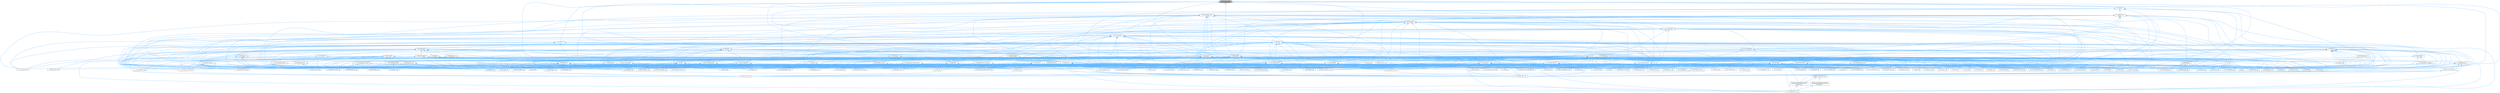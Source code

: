 digraph "src/linkedmap.h"
{
 // INTERACTIVE_SVG=YES
 // LATEX_PDF_SIZE
  bgcolor="transparent";
  edge [fontname=Helvetica,fontsize=10,labelfontname=Helvetica,labelfontsize=10];
  node [fontname=Helvetica,fontsize=10,shape=box,height=0.2,width=0.4];
  Node1 [id="Node000001",label="src/linkedmap.h",height=0.2,width=0.4,color="gray40", fillcolor="grey60", style="filled", fontcolor="black",tooltip=" "];
  Node1 -> Node2 [id="edge1_Node000001_Node000002",dir="back",color="steelblue1",style="solid",tooltip=" "];
  Node2 [id="Node000002",label="src/cite.cpp",height=0.2,width=0.4,color="grey40", fillcolor="white", style="filled",URL="$d5/d0b/cite_8cpp.html",tooltip=" "];
  Node1 -> Node3 [id="edge2_Node000001_Node000003",dir="back",color="steelblue1",style="solid",tooltip=" "];
  Node3 [id="Node000003",label="src/classlist.h",height=0.2,width=0.4,color="grey40", fillcolor="white", style="filled",URL="$d2/df8/classlist_8h.html",tooltip=" "];
  Node3 -> Node4 [id="edge3_Node000003_Node000004",dir="back",color="steelblue1",style="solid",tooltip=" "];
  Node4 [id="Node000004",label="src/classdef.cpp",height=0.2,width=0.4,color="grey40", fillcolor="white", style="filled",URL="$de/d89/classdef_8cpp.html",tooltip=" "];
  Node3 -> Node5 [id="edge4_Node000003_Node000005",dir="back",color="steelblue1",style="solid",tooltip=" "];
  Node5 [id="Node000005",label="src/classlist.cpp",height=0.2,width=0.4,color="grey40", fillcolor="white", style="filled",URL="$d6/d10/classlist_8cpp.html",tooltip=" "];
  Node3 -> Node6 [id="edge5_Node000003_Node000006",dir="back",color="steelblue1",style="solid",tooltip=" "];
  Node6 [id="Node000006",label="src/code.l",height=0.2,width=0.4,color="grey40", fillcolor="white", style="filled",URL="$da/d1f/code_8l.html",tooltip=" "];
  Node3 -> Node7 [id="edge6_Node000003_Node000007",dir="back",color="steelblue1",style="solid",tooltip=" "];
  Node7 [id="Node000007",label="src/defgen.cpp",height=0.2,width=0.4,color="grey40", fillcolor="white", style="filled",URL="$d3/d17/defgen_8cpp.html",tooltip=" "];
  Node3 -> Node8 [id="edge7_Node000003_Node000008",dir="back",color="steelblue1",style="solid",tooltip=" "];
  Node8 [id="Node000008",label="src/diagram.cpp",height=0.2,width=0.4,color="grey40", fillcolor="white", style="filled",URL="$da/d0d/diagram_8cpp.html",tooltip=" "];
  Node3 -> Node9 [id="edge8_Node000003_Node000009",dir="back",color="steelblue1",style="solid",tooltip=" "];
  Node9 [id="Node000009",label="src/docbookgen.cpp",height=0.2,width=0.4,color="grey40", fillcolor="white", style="filled",URL="$d8/d29/docbookgen_8cpp.html",tooltip=" "];
  Node3 -> Node10 [id="edge9_Node000003_Node000010",dir="back",color="steelblue1",style="solid",tooltip=" "];
  Node10 [id="Node000010",label="src/docparser.cpp",height=0.2,width=0.4,color="grey40", fillcolor="white", style="filled",URL="$da/d17/docparser_8cpp.html",tooltip=" "];
  Node3 -> Node11 [id="edge10_Node000003_Node000011",dir="back",color="steelblue1",style="solid",tooltip=" "];
  Node11 [id="Node000011",label="src/dotgfxhierarchytable.cpp",height=0.2,width=0.4,color="grey40", fillcolor="white", style="filled",URL="$d4/d09/dotgfxhierarchytable_8cpp.html",tooltip=" "];
  Node3 -> Node12 [id="edge11_Node000003_Node000012",dir="back",color="steelblue1",style="solid",tooltip=" "];
  Node12 [id="Node000012",label="src/dotgroupcollaboration.cpp",height=0.2,width=0.4,color="grey40", fillcolor="white", style="filled",URL="$d1/d86/dotgroupcollaboration_8cpp.html",tooltip=" "];
  Node3 -> Node13 [id="edge12_Node000003_Node000013",dir="back",color="steelblue1",style="solid",tooltip=" "];
  Node13 [id="Node000013",label="src/doxygen.cpp",height=0.2,width=0.4,color="grey40", fillcolor="white", style="filled",URL="$dc/d98/doxygen_8cpp.html",tooltip=" "];
  Node3 -> Node14 [id="edge13_Node000003_Node000014",dir="back",color="steelblue1",style="solid",tooltip=" "];
  Node14 [id="Node000014",label="src/filedef.cpp",height=0.2,width=0.4,color="grey40", fillcolor="white", style="filled",URL="$d6/ddc/filedef_8cpp.html",tooltip=" "];
  Node3 -> Node15 [id="edge14_Node000003_Node000015",dir="back",color="steelblue1",style="solid",tooltip=" "];
  Node15 [id="Node000015",label="src/fortrancode.l",height=0.2,width=0.4,color="grey40", fillcolor="white", style="filled",URL="$d9/d5b/fortrancode_8l.html",tooltip=" "];
  Node3 -> Node16 [id="edge15_Node000003_Node000016",dir="back",color="steelblue1",style="solid",tooltip=" "];
  Node16 [id="Node000016",label="src/groupdef.cpp",height=0.2,width=0.4,color="grey40", fillcolor="white", style="filled",URL="$d6/d42/groupdef_8cpp.html",tooltip=" "];
  Node3 -> Node17 [id="edge16_Node000003_Node000017",dir="back",color="steelblue1",style="solid",tooltip=" "];
  Node17 [id="Node000017",label="src/index.cpp",height=0.2,width=0.4,color="grey40", fillcolor="white", style="filled",URL="$db/d14/index_8cpp.html",tooltip="This file contains functions for the various index pages."];
  Node3 -> Node18 [id="edge17_Node000003_Node000018",dir="back",color="steelblue1",style="solid",tooltip=" "];
  Node18 [id="Node000018",label="src/latexgen.cpp",height=0.2,width=0.4,color="grey40", fillcolor="white", style="filled",URL="$d4/d42/latexgen_8cpp.html",tooltip=" "];
  Node3 -> Node19 [id="edge18_Node000003_Node000019",dir="back",color="steelblue1",style="solid",tooltip=" "];
  Node19 [id="Node000019",label="src/moduledef.cpp",height=0.2,width=0.4,color="grey40", fillcolor="white", style="filled",URL="$dd/d5c/moduledef_8cpp.html",tooltip=" "];
  Node3 -> Node20 [id="edge19_Node000003_Node000020",dir="back",color="steelblue1",style="solid",tooltip=" "];
  Node20 [id="Node000020",label="src/namespacedef.cpp",height=0.2,width=0.4,color="grey40", fillcolor="white", style="filled",URL="$d7/d1c/namespacedef_8cpp.html",tooltip=" "];
  Node3 -> Node21 [id="edge20_Node000003_Node000021",dir="back",color="steelblue1",style="solid",tooltip=" "];
  Node21 [id="Node000021",label="src/perlmodgen.cpp",height=0.2,width=0.4,color="grey40", fillcolor="white", style="filled",URL="$de/dd0/perlmodgen_8cpp.html",tooltip=" "];
  Node3 -> Node22 [id="edge21_Node000003_Node000022",dir="back",color="steelblue1",style="solid",tooltip=" "];
  Node22 [id="Node000022",label="src/pycode.l",height=0.2,width=0.4,color="grey40", fillcolor="white", style="filled",URL="$d3/ded/pycode_8l.html",tooltip=" "];
  Node3 -> Node23 [id="edge22_Node000003_Node000023",dir="back",color="steelblue1",style="solid",tooltip=" "];
  Node23 [id="Node000023",label="src/rtfgen.cpp",height=0.2,width=0.4,color="grey40", fillcolor="white", style="filled",URL="$d0/d9c/rtfgen_8cpp.html",tooltip=" "];
  Node3 -> Node24 [id="edge23_Node000003_Node000024",dir="back",color="steelblue1",style="solid",tooltip=" "];
  Node24 [id="Node000024",label="src/searchindex_js.cpp",height=0.2,width=0.4,color="grey40", fillcolor="white", style="filled",URL="$d9/d2f/searchindex__js_8cpp.html",tooltip=" "];
  Node3 -> Node25 [id="edge24_Node000003_Node000025",dir="back",color="steelblue1",style="solid",tooltip=" "];
  Node25 [id="Node000025",label="src/sqlite3gen.cpp",height=0.2,width=0.4,color="grey40", fillcolor="white", style="filled",URL="$d8/df8/sqlite3gen_8cpp.html",tooltip=" "];
  Node3 -> Node26 [id="edge25_Node000003_Node000026",dir="back",color="steelblue1",style="solid",tooltip=" "];
  Node26 [id="Node000026",label="src/util.cpp",height=0.2,width=0.4,color="grey40", fillcolor="white", style="filled",URL="$df/d2d/util_8cpp.html",tooltip=" "];
  Node3 -> Node27 [id="edge26_Node000003_Node000027",dir="back",color="steelblue1",style="solid",tooltip=" "];
  Node27 [id="Node000027",label="src/vhdldocgen.cpp",height=0.2,width=0.4,color="grey40", fillcolor="white", style="filled",URL="$de/dea/vhdldocgen_8cpp.html",tooltip=" "];
  Node3 -> Node28 [id="edge27_Node000003_Node000028",dir="back",color="steelblue1",style="solid",tooltip=" "];
  Node28 [id="Node000028",label="src/xmlgen.cpp",height=0.2,width=0.4,color="grey40", fillcolor="white", style="filled",URL="$d0/dc3/xmlgen_8cpp.html",tooltip=" "];
  Node1 -> Node29 [id="edge28_Node000001_Node000029",dir="back",color="steelblue1",style="solid",tooltip=" "];
  Node29 [id="Node000029",label="src/dirdef.h",height=0.2,width=0.4,color="grey40", fillcolor="white", style="filled",URL="$d6/d15/dirdef_8h.html",tooltip=" "];
  Node29 -> Node30 [id="edge29_Node000029_Node000030",dir="back",color="steelblue1",style="solid",tooltip=" "];
  Node30 [id="Node000030",label="src/definition.cpp",height=0.2,width=0.4,color="grey40", fillcolor="white", style="filled",URL="$d3/dea/definition_8cpp.html",tooltip=" "];
  Node29 -> Node31 [id="edge30_Node000029_Node000031",dir="back",color="steelblue1",style="solid",tooltip=" "];
  Node31 [id="Node000031",label="src/dirdef.cpp",height=0.2,width=0.4,color="grey40", fillcolor="white", style="filled",URL="$d8/d52/dirdef_8cpp.html",tooltip=" "];
  Node29 -> Node9 [id="edge31_Node000029_Node000009",dir="back",color="steelblue1",style="solid",tooltip=" "];
  Node29 -> Node32 [id="edge32_Node000029_Node000032",dir="back",color="steelblue1",style="solid",tooltip=" "];
  Node32 [id="Node000032",label="src/dotdirdeps.h",height=0.2,width=0.4,color="grey40", fillcolor="white", style="filled",URL="$d3/dcf/dotdirdeps_8h.html",tooltip=" "];
  Node32 -> Node31 [id="edge33_Node000032_Node000031",dir="back",color="steelblue1",style="solid",tooltip=" "];
  Node32 -> Node9 [id="edge34_Node000032_Node000009",dir="back",color="steelblue1",style="solid",tooltip=" "];
  Node32 -> Node33 [id="edge35_Node000032_Node000033",dir="back",color="steelblue1",style="solid",tooltip=" "];
  Node33 [id="Node000033",label="src/dotdirdeps.cpp",height=0.2,width=0.4,color="grey40", fillcolor="white", style="filled",URL="$da/d45/dotdirdeps_8cpp.html",tooltip=" "];
  Node32 -> Node34 [id="edge36_Node000032_Node000034",dir="back",color="steelblue1",style="solid",tooltip=" "];
  Node34 [id="Node000034",label="src/htmlgen.cpp",height=0.2,width=0.4,color="grey40", fillcolor="white", style="filled",URL="$d8/d6e/htmlgen_8cpp.html",tooltip=" "];
  Node32 -> Node18 [id="edge37_Node000032_Node000018",dir="back",color="steelblue1",style="solid",tooltip=" "];
  Node32 -> Node23 [id="edge38_Node000032_Node000023",dir="back",color="steelblue1",style="solid",tooltip=" "];
  Node29 -> Node13 [id="edge39_Node000029_Node000013",dir="back",color="steelblue1",style="solid",tooltip=" "];
  Node29 -> Node35 [id="edge40_Node000029_Node000035",dir="back",color="steelblue1",style="solid",tooltip=" "];
  Node35 [id="Node000035",label="src/doxygen.h",height=0.2,width=0.4,color="grey40", fillcolor="white", style="filled",URL="$d1/da1/doxygen_8h.html",tooltip=" "];
  Node35 -> Node4 [id="edge41_Node000035_Node000004",dir="back",color="steelblue1",style="solid",tooltip=" "];
  Node35 -> Node5 [id="edge42_Node000035_Node000005",dir="back",color="steelblue1",style="solid",tooltip=" "];
  Node35 -> Node6 [id="edge43_Node000035_Node000006",dir="back",color="steelblue1",style="solid",tooltip=" "];
  Node35 -> Node36 [id="edge44_Node000035_Node000036",dir="back",color="steelblue1",style="solid",tooltip=" "];
  Node36 [id="Node000036",label="src/codefragment.cpp",height=0.2,width=0.4,color="grey40", fillcolor="white", style="filled",URL="$dd/d4a/codefragment_8cpp.html",tooltip=" "];
  Node35 -> Node37 [id="edge45_Node000035_Node000037",dir="back",color="steelblue1",style="solid",tooltip=" "];
  Node37 [id="Node000037",label="src/commentcnv.l",height=0.2,width=0.4,color="grey40", fillcolor="white", style="filled",URL="$d0/d47/commentcnv_8l.html",tooltip=" "];
  Node35 -> Node38 [id="edge46_Node000035_Node000038",dir="back",color="steelblue1",style="solid",tooltip=" "];
  Node38 [id="Node000038",label="src/commentscan.l",height=0.2,width=0.4,color="grey40", fillcolor="white", style="filled",URL="$d7/d5f/commentscan_8l.html",tooltip=" "];
  Node35 -> Node39 [id="edge47_Node000035_Node000039",dir="back",color="steelblue1",style="solid",tooltip=" "];
  Node39 [id="Node000039",label="src/conceptdef.cpp",height=0.2,width=0.4,color="grey40", fillcolor="white", style="filled",URL="$d8/d0a/conceptdef_8cpp.html",tooltip=" "];
  Node35 -> Node7 [id="edge48_Node000035_Node000007",dir="back",color="steelblue1",style="solid",tooltip=" "];
  Node35 -> Node30 [id="edge49_Node000035_Node000030",dir="back",color="steelblue1",style="solid",tooltip=" "];
  Node35 -> Node8 [id="edge50_Node000035_Node000008",dir="back",color="steelblue1",style="solid",tooltip=" "];
  Node35 -> Node31 [id="edge51_Node000035_Node000031",dir="back",color="steelblue1",style="solid",tooltip=" "];
  Node35 -> Node9 [id="edge52_Node000035_Node000009",dir="back",color="steelblue1",style="solid",tooltip=" "];
  Node35 -> Node40 [id="edge53_Node000035_Node000040",dir="back",color="steelblue1",style="solid",tooltip=" "];
  Node40 [id="Node000040",label="src/docbookvisitor.cpp",height=0.2,width=0.4,color="grey40", fillcolor="white", style="filled",URL="$dc/d05/docbookvisitor_8cpp.html",tooltip=" "];
  Node35 -> Node41 [id="edge54_Node000035_Node000041",dir="back",color="steelblue1",style="solid",tooltip=" "];
  Node41 [id="Node000041",label="src/docgroup.cpp",height=0.2,width=0.4,color="grey40", fillcolor="white", style="filled",URL="$d3/d36/docgroup_8cpp.html",tooltip=" "];
  Node35 -> Node42 [id="edge55_Node000035_Node000042",dir="back",color="steelblue1",style="solid",tooltip=" "];
  Node42 [id="Node000042",label="src/docnode.cpp",height=0.2,width=0.4,color="grey40", fillcolor="white", style="filled",URL="$d0/d2b/docnode_8cpp.html",tooltip=" "];
  Node35 -> Node10 [id="edge56_Node000035_Node000010",dir="back",color="steelblue1",style="solid",tooltip=" "];
  Node35 -> Node43 [id="edge57_Node000035_Node000043",dir="back",color="steelblue1",style="solid",tooltip=" "];
  Node43 [id="Node000043",label="src/docsets.cpp",height=0.2,width=0.4,color="grey40", fillcolor="white", style="filled",URL="$d7/d8f/docsets_8cpp.html",tooltip=" "];
  Node35 -> Node44 [id="edge58_Node000035_Node000044",dir="back",color="steelblue1",style="solid",tooltip=" "];
  Node44 [id="Node000044",label="src/doctokenizer.l",height=0.2,width=0.4,color="grey40", fillcolor="white", style="filled",URL="$d1/d39/doctokenizer_8l.html",tooltip=" "];
  Node35 -> Node45 [id="edge59_Node000035_Node000045",dir="back",color="steelblue1",style="solid",tooltip=" "];
  Node45 [id="Node000045",label="src/docvisitor.cpp",height=0.2,width=0.4,color="grey40", fillcolor="white", style="filled",URL="$da/d39/docvisitor_8cpp.html",tooltip=" "];
  Node35 -> Node46 [id="edge60_Node000035_Node000046",dir="back",color="steelblue1",style="solid",tooltip=" "];
  Node46 [id="Node000046",label="src/dot.cpp",height=0.2,width=0.4,color="grey40", fillcolor="white", style="filled",URL="$de/daa/dot_8cpp.html",tooltip=" "];
  Node35 -> Node47 [id="edge61_Node000035_Node000047",dir="back",color="steelblue1",style="solid",tooltip=" "];
  Node47 [id="Node000047",label="src/dot.h",height=0.2,width=0.4,color="grey40", fillcolor="white", style="filled",URL="$d6/d4a/dot_8h.html",tooltip=" "];
  Node47 -> Node4 [id="edge62_Node000047_Node000004",dir="back",color="steelblue1",style="solid",tooltip=" "];
  Node47 -> Node7 [id="edge63_Node000047_Node000007",dir="back",color="steelblue1",style="solid",tooltip=" "];
  Node47 -> Node31 [id="edge64_Node000047_Node000031",dir="back",color="steelblue1",style="solid",tooltip=" "];
  Node47 -> Node9 [id="edge65_Node000047_Node000009",dir="back",color="steelblue1",style="solid",tooltip=" "];
  Node47 -> Node40 [id="edge66_Node000047_Node000040",dir="back",color="steelblue1",style="solid",tooltip=" "];
  Node47 -> Node46 [id="edge67_Node000047_Node000046",dir="back",color="steelblue1",style="solid",tooltip=" "];
  Node47 -> Node48 [id="edge68_Node000047_Node000048",dir="back",color="steelblue1",style="solid",tooltip=" "];
  Node48 [id="Node000048",label="src/dotfilepatcher.cpp",height=0.2,width=0.4,color="grey40", fillcolor="white", style="filled",URL="$d9/d92/dotfilepatcher_8cpp.html",tooltip=" "];
  Node47 -> Node49 [id="edge69_Node000047_Node000049",dir="back",color="steelblue1",style="solid",tooltip=" "];
  Node49 [id="Node000049",label="src/dotgraph.cpp",height=0.2,width=0.4,color="grey40", fillcolor="white", style="filled",URL="$de/d45/dotgraph_8cpp.html",tooltip=" "];
  Node47 -> Node50 [id="edge70_Node000047_Node000050",dir="back",color="steelblue1",style="solid",tooltip=" "];
  Node50 [id="Node000050",label="src/dotlegendgraph.cpp",height=0.2,width=0.4,color="grey40", fillcolor="white", style="filled",URL="$d4/d33/dotlegendgraph_8cpp.html",tooltip=" "];
  Node47 -> Node51 [id="edge71_Node000047_Node000051",dir="back",color="steelblue1",style="solid",tooltip=" "];
  Node51 [id="Node000051",label="src/dotrunner.cpp",height=0.2,width=0.4,color="grey40", fillcolor="white", style="filled",URL="$d1/dfe/dotrunner_8cpp.html",tooltip=" "];
  Node47 -> Node13 [id="edge72_Node000047_Node000013",dir="back",color="steelblue1",style="solid",tooltip=" "];
  Node47 -> Node14 [id="edge73_Node000047_Node000014",dir="back",color="steelblue1",style="solid",tooltip=" "];
  Node47 -> Node16 [id="edge74_Node000047_Node000016",dir="back",color="steelblue1",style="solid",tooltip=" "];
  Node47 -> Node52 [id="edge75_Node000047_Node000052",dir="back",color="steelblue1",style="solid",tooltip=" "];
  Node52 [id="Node000052",label="src/htmldocvisitor.cpp",height=0.2,width=0.4,color="grey40", fillcolor="white", style="filled",URL="$da/db0/htmldocvisitor_8cpp.html",tooltip=" "];
  Node47 -> Node34 [id="edge76_Node000047_Node000034",dir="back",color="steelblue1",style="solid",tooltip=" "];
  Node47 -> Node17 [id="edge77_Node000047_Node000017",dir="back",color="steelblue1",style="solid",tooltip=" "];
  Node47 -> Node53 [id="edge78_Node000047_Node000053",dir="back",color="steelblue1",style="solid",tooltip=" "];
  Node53 [id="Node000053",label="src/latexdocvisitor.cpp",height=0.2,width=0.4,color="grey40", fillcolor="white", style="filled",URL="$d1/d4e/latexdocvisitor_8cpp.html",tooltip=" "];
  Node47 -> Node18 [id="edge79_Node000047_Node000018",dir="back",color="steelblue1",style="solid",tooltip=" "];
  Node47 -> Node54 [id="edge80_Node000047_Node000054",dir="back",color="steelblue1",style="solid",tooltip=" "];
  Node54 [id="Node000054",label="src/mandocvisitor.cpp",height=0.2,width=0.4,color="grey40", fillcolor="white", style="filled",URL="$d8/dde/mandocvisitor_8cpp.html",tooltip=" "];
  Node47 -> Node55 [id="edge81_Node000047_Node000055",dir="back",color="steelblue1",style="solid",tooltip=" "];
  Node55 [id="Node000055",label="src/memberdef.cpp",height=0.2,width=0.4,color="grey40", fillcolor="white", style="filled",URL="$d0/d72/memberdef_8cpp.html",tooltip=" "];
  Node47 -> Node56 [id="edge82_Node000047_Node000056",dir="back",color="steelblue1",style="solid",tooltip=" "];
  Node56 [id="Node000056",label="src/rtfdocvisitor.cpp",height=0.2,width=0.4,color="grey40", fillcolor="white", style="filled",URL="$de/d9a/rtfdocvisitor_8cpp.html",tooltip=" "];
  Node47 -> Node23 [id="edge83_Node000047_Node000023",dir="back",color="steelblue1",style="solid",tooltip=" "];
  Node47 -> Node25 [id="edge84_Node000047_Node000025",dir="back",color="steelblue1",style="solid",tooltip=" "];
  Node47 -> Node57 [id="edge85_Node000047_Node000057",dir="back",color="steelblue1",style="solid",tooltip=" "];
  Node57 [id="Node000057",label="src/xmldocvisitor.cpp",height=0.2,width=0.4,color="grey40", fillcolor="white", style="filled",URL="$dd/db6/xmldocvisitor_8cpp.html",tooltip=" "];
  Node47 -> Node28 [id="edge86_Node000047_Node000028",dir="back",color="steelblue1",style="solid",tooltip=" "];
  Node35 -> Node33 [id="edge87_Node000035_Node000033",dir="back",color="steelblue1",style="solid",tooltip=" "];
  Node35 -> Node48 [id="edge88_Node000035_Node000048",dir="back",color="steelblue1",style="solid",tooltip=" "];
  Node35 -> Node11 [id="edge89_Node000035_Node000011",dir="back",color="steelblue1",style="solid",tooltip=" "];
  Node35 -> Node49 [id="edge90_Node000035_Node000049",dir="back",color="steelblue1",style="solid",tooltip=" "];
  Node35 -> Node12 [id="edge91_Node000035_Node000012",dir="back",color="steelblue1",style="solid",tooltip=" "];
  Node35 -> Node50 [id="edge92_Node000035_Node000050",dir="back",color="steelblue1",style="solid",tooltip=" "];
  Node35 -> Node58 [id="edge93_Node000035_Node000058",dir="back",color="steelblue1",style="solid",tooltip=" "];
  Node58 [id="Node000058",label="src/dotnode.cpp",height=0.2,width=0.4,color="grey40", fillcolor="white", style="filled",URL="$df/d58/dotnode_8cpp.html",tooltip=" "];
  Node35 -> Node51 [id="edge94_Node000035_Node000051",dir="back",color="steelblue1",style="solid",tooltip=" "];
  Node35 -> Node13 [id="edge95_Node000035_Node000013",dir="back",color="steelblue1",style="solid",tooltip=" "];
  Node35 -> Node59 [id="edge96_Node000035_Node000059",dir="back",color="steelblue1",style="solid",tooltip=" "];
  Node59 [id="Node000059",label="src/eclipsehelp.cpp",height=0.2,width=0.4,color="grey40", fillcolor="white", style="filled",URL="$d8/d56/eclipsehelp_8cpp.html",tooltip=" "];
  Node35 -> Node60 [id="edge97_Node000035_Node000060",dir="back",color="steelblue1",style="solid",tooltip=" "];
  Node60 [id="Node000060",label="src/entry.cpp",height=0.2,width=0.4,color="grey40", fillcolor="white", style="filled",URL="$d2/dd2/entry_8cpp.html",tooltip=" "];
  Node35 -> Node14 [id="edge98_Node000035_Node000014",dir="back",color="steelblue1",style="solid",tooltip=" "];
  Node35 -> Node61 [id="edge99_Node000035_Node000061",dir="back",color="steelblue1",style="solid",tooltip=" "];
  Node61 [id="Node000061",label="src/formula.cpp",height=0.2,width=0.4,color="grey40", fillcolor="white", style="filled",URL="$d7/d5b/formula_8cpp.html",tooltip=" "];
  Node35 -> Node15 [id="edge100_Node000035_Node000015",dir="back",color="steelblue1",style="solid",tooltip=" "];
  Node35 -> Node62 [id="edge101_Node000035_Node000062",dir="back",color="steelblue1",style="solid",tooltip=" "];
  Node62 [id="Node000062",label="src/fortranscanner.l",height=0.2,width=0.4,color="grey40", fillcolor="white", style="filled",URL="$dd/d00/fortranscanner_8l.html",tooltip=" "];
  Node35 -> Node63 [id="edge102_Node000035_Node000063",dir="back",color="steelblue1",style="solid",tooltip=" "];
  Node63 [id="Node000063",label="src/ftvhelp.cpp",height=0.2,width=0.4,color="grey40", fillcolor="white", style="filled",URL="$db/d41/ftvhelp_8cpp.html",tooltip=" "];
  Node35 -> Node16 [id="edge103_Node000035_Node000016",dir="back",color="steelblue1",style="solid",tooltip=" "];
  Node35 -> Node52 [id="edge104_Node000035_Node000052",dir="back",color="steelblue1",style="solid",tooltip=" "];
  Node35 -> Node34 [id="edge105_Node000035_Node000034",dir="back",color="steelblue1",style="solid",tooltip=" "];
  Node35 -> Node64 [id="edge106_Node000035_Node000064",dir="back",color="steelblue1",style="solid",tooltip=" "];
  Node64 [id="Node000064",label="src/htmlhelp.cpp",height=0.2,width=0.4,color="grey40", fillcolor="white", style="filled",URL="$d3/d4b/htmlhelp_8cpp.html",tooltip=" "];
  Node35 -> Node17 [id="edge107_Node000035_Node000017",dir="back",color="steelblue1",style="solid",tooltip=" "];
  Node35 -> Node53 [id="edge108_Node000035_Node000053",dir="back",color="steelblue1",style="solid",tooltip=" "];
  Node35 -> Node18 [id="edge109_Node000035_Node000018",dir="back",color="steelblue1",style="solid",tooltip=" "];
  Node35 -> Node65 [id="edge110_Node000035_Node000065",dir="back",color="steelblue1",style="solid",tooltip=" "];
  Node65 [id="Node000065",label="src/layout.cpp",height=0.2,width=0.4,color="grey40", fillcolor="white", style="filled",URL="$db/d16/layout_8cpp.html",tooltip=" "];
  Node35 -> Node66 [id="edge111_Node000035_Node000066",dir="back",color="steelblue1",style="solid",tooltip=" "];
  Node66 [id="Node000066",label="src/lexcode.l",height=0.2,width=0.4,color="grey40", fillcolor="white", style="filled",URL="$d0/d7e/lexcode_8l.html",tooltip=" "];
  Node35 -> Node67 [id="edge112_Node000035_Node000067",dir="back",color="steelblue1",style="solid",tooltip=" "];
  Node67 [id="Node000067",label="src/main.cpp",height=0.2,width=0.4,color="grey40", fillcolor="white", style="filled",URL="$df/d0a/main_8cpp.html",tooltip="main entry point for doxygen"];
  Node35 -> Node54 [id="edge113_Node000035_Node000054",dir="back",color="steelblue1",style="solid",tooltip=" "];
  Node35 -> Node68 [id="edge114_Node000035_Node000068",dir="back",color="steelblue1",style="solid",tooltip=" "];
  Node68 [id="Node000068",label="src/mangen.cpp",height=0.2,width=0.4,color="grey40", fillcolor="white", style="filled",URL="$d7/de7/mangen_8cpp.html",tooltip=" "];
  Node35 -> Node69 [id="edge115_Node000035_Node000069",dir="back",color="steelblue1",style="solid",tooltip=" "];
  Node69 [id="Node000069",label="src/markdown.cpp",height=0.2,width=0.4,color="grey40", fillcolor="white", style="filled",URL="$de/d04/markdown_8cpp.html",tooltip=" "];
  Node35 -> Node55 [id="edge116_Node000035_Node000055",dir="back",color="steelblue1",style="solid",tooltip=" "];
  Node35 -> Node70 [id="edge117_Node000035_Node000070",dir="back",color="steelblue1",style="solid",tooltip=" "];
  Node70 [id="Node000070",label="src/membergroup.cpp",height=0.2,width=0.4,color="grey40", fillcolor="white", style="filled",URL="$d6/d18/membergroup_8cpp.html",tooltip=" "];
  Node35 -> Node71 [id="edge118_Node000035_Node000071",dir="back",color="steelblue1",style="solid",tooltip=" "];
  Node71 [id="Node000071",label="src/memberlist.cpp",height=0.2,width=0.4,color="grey40", fillcolor="white", style="filled",URL="$d0/d14/memberlist_8cpp.html",tooltip=" "];
  Node35 -> Node72 [id="edge119_Node000035_Node000072",dir="back",color="steelblue1",style="solid",tooltip=" "];
  Node72 [id="Node000072",label="src/message.cpp",height=0.2,width=0.4,color="grey40", fillcolor="white", style="filled",URL="$d8/d6a/message_8cpp.html",tooltip=" "];
  Node35 -> Node73 [id="edge120_Node000035_Node000073",dir="back",color="steelblue1",style="solid",tooltip=" "];
  Node73 [id="Node000073",label="src/msc.cpp",height=0.2,width=0.4,color="grey40", fillcolor="white", style="filled",URL="$db/d33/msc_8cpp.html",tooltip=" "];
  Node35 -> Node20 [id="edge121_Node000035_Node000020",dir="back",color="steelblue1",style="solid",tooltip=" "];
  Node35 -> Node74 [id="edge122_Node000035_Node000074",dir="back",color="steelblue1",style="solid",tooltip=" "];
  Node74 [id="Node000074",label="src/outputgen.cpp",height=0.2,width=0.4,color="grey40", fillcolor="white", style="filled",URL="$d0/d17/outputgen_8cpp.html",tooltip=" "];
  Node35 -> Node75 [id="edge123_Node000035_Node000075",dir="back",color="steelblue1",style="solid",tooltip=" "];
  Node75 [id="Node000075",label="src/outputlist.cpp",height=0.2,width=0.4,color="grey40", fillcolor="white", style="filled",URL="$db/dd8/outputlist_8cpp.html",tooltip=" "];
  Node35 -> Node76 [id="edge124_Node000035_Node000076",dir="back",color="steelblue1",style="solid",tooltip=" "];
  Node76 [id="Node000076",label="src/outputlist.h",height=0.2,width=0.4,color="grey40", fillcolor="white", style="filled",URL="$d2/db9/outputlist_8h.html",tooltip=" "];
  Node76 -> Node4 [id="edge125_Node000076_Node000004",dir="back",color="steelblue1",style="solid",tooltip=" "];
  Node76 -> Node5 [id="edge126_Node000076_Node000005",dir="back",color="steelblue1",style="solid",tooltip=" "];
  Node76 -> Node6 [id="edge127_Node000076_Node000006",dir="back",color="steelblue1",style="solid",tooltip=" "];
  Node76 -> Node36 [id="edge128_Node000076_Node000036",dir="back",color="steelblue1",style="solid",tooltip=" "];
  Node76 -> Node39 [id="edge129_Node000076_Node000039",dir="back",color="steelblue1",style="solid",tooltip=" "];
  Node76 -> Node30 [id="edge130_Node000076_Node000030",dir="back",color="steelblue1",style="solid",tooltip=" "];
  Node76 -> Node31 [id="edge131_Node000076_Node000031",dir="back",color="steelblue1",style="solid",tooltip=" "];
  Node76 -> Node9 [id="edge132_Node000076_Node000009",dir="back",color="steelblue1",style="solid",tooltip=" "];
  Node76 -> Node13 [id="edge133_Node000076_Node000013",dir="back",color="steelblue1",style="solid",tooltip=" "];
  Node76 -> Node14 [id="edge134_Node000076_Node000014",dir="back",color="steelblue1",style="solid",tooltip=" "];
  Node76 -> Node77 [id="edge135_Node000076_Node000077",dir="back",color="steelblue1",style="solid",tooltip=" "];
  Node77 [id="Node000077",label="src/fileparser.cpp",height=0.2,width=0.4,color="grey40", fillcolor="white", style="filled",URL="$d9/d74/fileparser_8cpp.html",tooltip=" "];
  Node76 -> Node15 [id="edge136_Node000076_Node000015",dir="back",color="steelblue1",style="solid",tooltip=" "];
  Node76 -> Node63 [id="edge137_Node000076_Node000063",dir="back",color="steelblue1",style="solid",tooltip=" "];
  Node76 -> Node16 [id="edge138_Node000076_Node000016",dir="back",color="steelblue1",style="solid",tooltip=" "];
  Node76 -> Node52 [id="edge139_Node000076_Node000052",dir="back",color="steelblue1",style="solid",tooltip=" "];
  Node76 -> Node34 [id="edge140_Node000076_Node000034",dir="back",color="steelblue1",style="solid",tooltip=" "];
  Node76 -> Node17 [id="edge141_Node000076_Node000017",dir="back",color="steelblue1",style="solid",tooltip=" "];
  Node76 -> Node53 [id="edge142_Node000076_Node000053",dir="back",color="steelblue1",style="solid",tooltip=" "];
  Node76 -> Node18 [id="edge143_Node000076_Node000018",dir="back",color="steelblue1",style="solid",tooltip=" "];
  Node76 -> Node66 [id="edge144_Node000076_Node000066",dir="back",color="steelblue1",style="solid",tooltip=" "];
  Node76 -> Node68 [id="edge145_Node000076_Node000068",dir="back",color="steelblue1",style="solid",tooltip=" "];
  Node76 -> Node55 [id="edge146_Node000076_Node000055",dir="back",color="steelblue1",style="solid",tooltip=" "];
  Node76 -> Node70 [id="edge147_Node000076_Node000070",dir="back",color="steelblue1",style="solid",tooltip=" "];
  Node76 -> Node71 [id="edge148_Node000076_Node000071",dir="back",color="steelblue1",style="solid",tooltip=" "];
  Node76 -> Node19 [id="edge149_Node000076_Node000019",dir="back",color="steelblue1",style="solid",tooltip=" "];
  Node76 -> Node20 [id="edge150_Node000076_Node000020",dir="back",color="steelblue1",style="solid",tooltip=" "];
  Node76 -> Node75 [id="edge151_Node000076_Node000075",dir="back",color="steelblue1",style="solid",tooltip=" "];
  Node76 -> Node78 [id="edge152_Node000076_Node000078",dir="back",color="steelblue1",style="solid",tooltip=" "];
  Node78 [id="Node000078",label="src/pagedef.cpp",height=0.2,width=0.4,color="grey40", fillcolor="white", style="filled",URL="$d9/db4/pagedef_8cpp.html",tooltip=" "];
  Node76 -> Node22 [id="edge153_Node000076_Node000022",dir="back",color="steelblue1",style="solid",tooltip=" "];
  Node76 -> Node23 [id="edge154_Node000076_Node000023",dir="back",color="steelblue1",style="solid",tooltip=" "];
  Node76 -> Node79 [id="edge155_Node000076_Node000079",dir="back",color="steelblue1",style="solid",tooltip=" "];
  Node79 [id="Node000079",label="src/sqlcode.l",height=0.2,width=0.4,color="grey40", fillcolor="white", style="filled",URL="$d2/dda/sqlcode_8l.html",tooltip=" "];
  Node76 -> Node25 [id="edge156_Node000076_Node000025",dir="back",color="steelblue1",style="solid",tooltip=" "];
  Node76 -> Node80 [id="edge157_Node000076_Node000080",dir="back",color="steelblue1",style="solid",tooltip=" "];
  Node80 [id="Node000080",label="src/tooltip.cpp",height=0.2,width=0.4,color="grey40", fillcolor="white", style="filled",URL="$d7/d56/tooltip_8cpp.html",tooltip=" "];
  Node76 -> Node26 [id="edge158_Node000076_Node000026",dir="back",color="steelblue1",style="solid",tooltip=" "];
  Node76 -> Node81 [id="edge159_Node000076_Node000081",dir="back",color="steelblue1",style="solid",tooltip=" "];
  Node81 [id="Node000081",label="src/vhdlcode.l",height=0.2,width=0.4,color="grey40", fillcolor="white", style="filled",URL="$d5/d6a/vhdlcode_8l.html",tooltip=" "];
  Node76 -> Node27 [id="edge160_Node000076_Node000027",dir="back",color="steelblue1",style="solid",tooltip=" "];
  Node76 -> Node82 [id="edge161_Node000076_Node000082",dir="back",color="steelblue1",style="solid",tooltip=" "];
  Node82 [id="Node000082",label="src/vhdljjparser.cpp",height=0.2,width=0.4,color="grey40", fillcolor="white", style="filled",URL="$d1/d86/vhdljjparser_8cpp.html",tooltip=" "];
  Node76 -> Node83 [id="edge162_Node000076_Node000083",dir="back",color="steelblue1",style="solid",tooltip=" "];
  Node83 [id="Node000083",label="src/xmlcode.l",height=0.2,width=0.4,color="grey40", fillcolor="white", style="filled",URL="$dc/dc1/xmlcode_8l.html",tooltip=" "];
  Node76 -> Node28 [id="edge163_Node000076_Node000028",dir="back",color="steelblue1",style="solid",tooltip=" "];
  Node35 -> Node78 [id="edge164_Node000035_Node000078",dir="back",color="steelblue1",style="solid",tooltip=" "];
  Node35 -> Node21 [id="edge165_Node000035_Node000021",dir="back",color="steelblue1",style="solid",tooltip=" "];
  Node35 -> Node84 [id="edge166_Node000035_Node000084",dir="back",color="steelblue1",style="solid",tooltip=" "];
  Node84 [id="Node000084",label="src/plantuml.cpp",height=0.2,width=0.4,color="grey40", fillcolor="white", style="filled",URL="$d7/d5b/plantuml_8cpp.html",tooltip=" "];
  Node35 -> Node85 [id="edge167_Node000035_Node000085",dir="back",color="steelblue1",style="solid",tooltip=" "];
  Node85 [id="Node000085",label="src/pre.l",height=0.2,width=0.4,color="grey40", fillcolor="white", style="filled",URL="$d0/da7/pre_8l.html",tooltip=" "];
  Node35 -> Node22 [id="edge168_Node000035_Node000022",dir="back",color="steelblue1",style="solid",tooltip=" "];
  Node35 -> Node86 [id="edge169_Node000035_Node000086",dir="back",color="steelblue1",style="solid",tooltip=" "];
  Node86 [id="Node000086",label="src/pyscanner.l",height=0.2,width=0.4,color="grey40", fillcolor="white", style="filled",URL="$de/d2b/pyscanner_8l.html",tooltip=" "];
  Node35 -> Node87 [id="edge170_Node000035_Node000087",dir="back",color="steelblue1",style="solid",tooltip=" "];
  Node87 [id="Node000087",label="src/qhp.cpp",height=0.2,width=0.4,color="grey40", fillcolor="white", style="filled",URL="$d9/d45/qhp_8cpp.html",tooltip=" "];
  Node35 -> Node56 [id="edge171_Node000035_Node000056",dir="back",color="steelblue1",style="solid",tooltip=" "];
  Node35 -> Node23 [id="edge172_Node000035_Node000023",dir="back",color="steelblue1",style="solid",tooltip=" "];
  Node35 -> Node88 [id="edge173_Node000035_Node000088",dir="back",color="steelblue1",style="solid",tooltip=" "];
  Node88 [id="Node000088",label="src/scanner.l",height=0.2,width=0.4,color="grey40", fillcolor="white", style="filled",URL="$da/d11/scanner_8l.html",tooltip=" "];
  Node35 -> Node89 [id="edge174_Node000035_Node000089",dir="back",color="steelblue1",style="solid",tooltip=" "];
  Node89 [id="Node000089",label="src/searchindex.cpp",height=0.2,width=0.4,color="grey40", fillcolor="white", style="filled",URL="$d7/d79/searchindex_8cpp.html",tooltip=" "];
  Node35 -> Node24 [id="edge175_Node000035_Node000024",dir="back",color="steelblue1",style="solid",tooltip=" "];
  Node35 -> Node90 [id="edge176_Node000035_Node000090",dir="back",color="steelblue1",style="solid",tooltip=" "];
  Node90 [id="Node000090",label="src/sitemap.cpp",height=0.2,width=0.4,color="grey40", fillcolor="white", style="filled",URL="$d3/d25/sitemap_8cpp.html",tooltip=" "];
  Node35 -> Node79 [id="edge177_Node000035_Node000079",dir="back",color="steelblue1",style="solid",tooltip=" "];
  Node35 -> Node25 [id="edge178_Node000035_Node000025",dir="back",color="steelblue1",style="solid",tooltip=" "];
  Node35 -> Node91 [id="edge179_Node000035_Node000091",dir="back",color="steelblue1",style="solid",tooltip=" "];
  Node91 [id="Node000091",label="src/symbolresolver.cpp",height=0.2,width=0.4,color="grey40", fillcolor="white", style="filled",URL="$d2/d99/symbolresolver_8cpp.html",tooltip=" "];
  Node35 -> Node92 [id="edge180_Node000035_Node000092",dir="back",color="steelblue1",style="solid",tooltip=" "];
  Node92 [id="Node000092",label="src/tagreader.cpp",height=0.2,width=0.4,color="grey40", fillcolor="white", style="filled",URL="$d4/d7b/tagreader_8cpp.html",tooltip=" "];
  Node35 -> Node80 [id="edge181_Node000035_Node000080",dir="back",color="steelblue1",style="solid",tooltip=" "];
  Node35 -> Node26 [id="edge182_Node000035_Node000026",dir="back",color="steelblue1",style="solid",tooltip=" "];
  Node35 -> Node81 [id="edge183_Node000035_Node000081",dir="back",color="steelblue1",style="solid",tooltip=" "];
  Node35 -> Node27 [id="edge184_Node000035_Node000027",dir="back",color="steelblue1",style="solid",tooltip=" "];
  Node35 -> Node82 [id="edge185_Node000035_Node000082",dir="back",color="steelblue1",style="solid",tooltip=" "];
  Node35 -> Node83 [id="edge186_Node000035_Node000083",dir="back",color="steelblue1",style="solid",tooltip=" "];
  Node35 -> Node57 [id="edge187_Node000035_Node000057",dir="back",color="steelblue1",style="solid",tooltip=" "];
  Node35 -> Node28 [id="edge188_Node000035_Node000028",dir="back",color="steelblue1",style="solid",tooltip=" "];
  Node29 -> Node14 [id="edge189_Node000029_Node000014",dir="back",color="steelblue1",style="solid",tooltip=" "];
  Node29 -> Node16 [id="edge190_Node000029_Node000016",dir="back",color="steelblue1",style="solid",tooltip=" "];
  Node29 -> Node93 [id="edge191_Node000029_Node000093",dir="back",color="steelblue1",style="solid",tooltip=" "];
  Node93 [id="Node000093",label="src/groupdef.h",height=0.2,width=0.4,color="grey40", fillcolor="white", style="filled",URL="$d1/de6/groupdef_8h.html",tooltip=" "];
  Node93 -> Node4 [id="edge192_Node000093_Node000004",dir="back",color="steelblue1",style="solid",tooltip=" "];
  Node93 -> Node5 [id="edge193_Node000093_Node000005",dir="back",color="steelblue1",style="solid",tooltip=" "];
  Node93 -> Node6 [id="edge194_Node000093_Node000006",dir="back",color="steelblue1",style="solid",tooltip=" "];
  Node93 -> Node30 [id="edge195_Node000093_Node000030",dir="back",color="steelblue1",style="solid",tooltip=" "];
  Node93 -> Node9 [id="edge196_Node000093_Node000009",dir="back",color="steelblue1",style="solid",tooltip=" "];
  Node93 -> Node42 [id="edge197_Node000093_Node000042",dir="back",color="steelblue1",style="solid",tooltip=" "];
  Node93 -> Node10 [id="edge198_Node000093_Node000010",dir="back",color="steelblue1",style="solid",tooltip=" "];
  Node93 -> Node43 [id="edge199_Node000093_Node000043",dir="back",color="steelblue1",style="solid",tooltip=" "];
  Node93 -> Node94 [id="edge200_Node000093_Node000094",dir="back",color="steelblue1",style="solid",tooltip=" "];
  Node94 [id="Node000094",label="src/dotgroupcollaboration.h",height=0.2,width=0.4,color="grey40", fillcolor="white", style="filled",URL="$d7/d99/dotgroupcollaboration_8h.html",tooltip=" "];
  Node94 -> Node9 [id="edge201_Node000094_Node000009",dir="back",color="steelblue1",style="solid",tooltip=" "];
  Node94 -> Node12 [id="edge202_Node000094_Node000012",dir="back",color="steelblue1",style="solid",tooltip=" "];
  Node94 -> Node16 [id="edge203_Node000094_Node000016",dir="back",color="steelblue1",style="solid",tooltip=" "];
  Node94 -> Node34 [id="edge204_Node000094_Node000034",dir="back",color="steelblue1",style="solid",tooltip=" "];
  Node94 -> Node18 [id="edge205_Node000094_Node000018",dir="back",color="steelblue1",style="solid",tooltip=" "];
  Node93 -> Node13 [id="edge206_Node000093_Node000013",dir="back",color="steelblue1",style="solid",tooltip=" "];
  Node93 -> Node14 [id="edge207_Node000093_Node000014",dir="back",color="steelblue1",style="solid",tooltip=" "];
  Node93 -> Node15 [id="edge208_Node000093_Node000015",dir="back",color="steelblue1",style="solid",tooltip=" "];
  Node93 -> Node16 [id="edge209_Node000093_Node000016",dir="back",color="steelblue1",style="solid",tooltip=" "];
  Node93 -> Node64 [id="edge210_Node000093_Node000064",dir="back",color="steelblue1",style="solid",tooltip=" "];
  Node93 -> Node17 [id="edge211_Node000093_Node000017",dir="back",color="steelblue1",style="solid",tooltip=" "];
  Node93 -> Node18 [id="edge212_Node000093_Node000018",dir="back",color="steelblue1",style="solid",tooltip=" "];
  Node93 -> Node55 [id="edge213_Node000093_Node000055",dir="back",color="steelblue1",style="solid",tooltip=" "];
  Node93 -> Node70 [id="edge214_Node000093_Node000070",dir="back",color="steelblue1",style="solid",tooltip=" "];
  Node93 -> Node71 [id="edge215_Node000093_Node000071",dir="back",color="steelblue1",style="solid",tooltip=" "];
  Node93 -> Node19 [id="edge216_Node000093_Node000019",dir="back",color="steelblue1",style="solid",tooltip=" "];
  Node93 -> Node78 [id="edge217_Node000093_Node000078",dir="back",color="steelblue1",style="solid",tooltip=" "];
  Node93 -> Node21 [id="edge218_Node000093_Node000021",dir="back",color="steelblue1",style="solid",tooltip=" "];
  Node93 -> Node22 [id="edge219_Node000093_Node000022",dir="back",color="steelblue1",style="solid",tooltip=" "];
  Node93 -> Node87 [id="edge220_Node000093_Node000087",dir="back",color="steelblue1",style="solid",tooltip=" "];
  Node93 -> Node23 [id="edge221_Node000093_Node000023",dir="back",color="steelblue1",style="solid",tooltip=" "];
  Node93 -> Node89 [id="edge222_Node000093_Node000089",dir="back",color="steelblue1",style="solid",tooltip=" "];
  Node93 -> Node24 [id="edge223_Node000093_Node000024",dir="back",color="steelblue1",style="solid",tooltip=" "];
  Node93 -> Node90 [id="edge224_Node000093_Node000090",dir="back",color="steelblue1",style="solid",tooltip=" "];
  Node93 -> Node25 [id="edge225_Node000093_Node000025",dir="back",color="steelblue1",style="solid",tooltip=" "];
  Node93 -> Node26 [id="edge226_Node000093_Node000026",dir="back",color="steelblue1",style="solid",tooltip=" "];
  Node93 -> Node27 [id="edge227_Node000093_Node000027",dir="back",color="steelblue1",style="solid",tooltip=" "];
  Node93 -> Node28 [id="edge228_Node000093_Node000028",dir="back",color="steelblue1",style="solid",tooltip=" "];
  Node29 -> Node34 [id="edge229_Node000029_Node000034",dir="back",color="steelblue1",style="solid",tooltip=" "];
  Node29 -> Node17 [id="edge230_Node000029_Node000017",dir="back",color="steelblue1",style="solid",tooltip=" "];
  Node29 -> Node18 [id="edge231_Node000029_Node000018",dir="back",color="steelblue1",style="solid",tooltip=" "];
  Node29 -> Node23 [id="edge232_Node000029_Node000023",dir="back",color="steelblue1",style="solid",tooltip=" "];
  Node29 -> Node25 [id="edge233_Node000029_Node000025",dir="back",color="steelblue1",style="solid",tooltip=" "];
  Node29 -> Node26 [id="edge234_Node000029_Node000026",dir="back",color="steelblue1",style="solid",tooltip=" "];
  Node29 -> Node28 [id="edge235_Node000029_Node000028",dir="back",color="steelblue1",style="solid",tooltip=" "];
  Node1 -> Node95 [id="edge236_Node000001_Node000095",dir="back",color="steelblue1",style="solid",tooltip=" "];
  Node95 [id="Node000095",label="src/filename.h",height=0.2,width=0.4,color="grey40", fillcolor="white", style="filled",URL="$dc/dd6/filename_8h.html",tooltip=" "];
  Node95 -> Node6 [id="edge237_Node000095_Node000006",dir="back",color="steelblue1",style="solid",tooltip=" "];
  Node95 -> Node7 [id="edge238_Node000095_Node000007",dir="back",color="steelblue1",style="solid",tooltip=" "];
  Node95 -> Node31 [id="edge239_Node000095_Node000031",dir="back",color="steelblue1",style="solid",tooltip=" "];
  Node95 -> Node9 [id="edge240_Node000095_Node000009",dir="back",color="steelblue1",style="solid",tooltip=" "];
  Node95 -> Node40 [id="edge241_Node000095_Node000040",dir="back",color="steelblue1",style="solid",tooltip=" "];
  Node95 -> Node13 [id="edge242_Node000095_Node000013",dir="back",color="steelblue1",style="solid",tooltip=" "];
  Node95 -> Node14 [id="edge243_Node000095_Node000014",dir="back",color="steelblue1",style="solid",tooltip=" "];
  Node95 -> Node17 [id="edge244_Node000095_Node000017",dir="back",color="steelblue1",style="solid",tooltip=" "];
  Node95 -> Node18 [id="edge245_Node000095_Node000018",dir="back",color="steelblue1",style="solid",tooltip=" "];
  Node95 -> Node21 [id="edge246_Node000095_Node000021",dir="back",color="steelblue1",style="solid",tooltip=" "];
  Node95 -> Node23 [id="edge247_Node000095_Node000023",dir="back",color="steelblue1",style="solid",tooltip=" "];
  Node95 -> Node24 [id="edge248_Node000095_Node000024",dir="back",color="steelblue1",style="solid",tooltip=" "];
  Node95 -> Node25 [id="edge249_Node000095_Node000025",dir="back",color="steelblue1",style="solid",tooltip=" "];
  Node95 -> Node92 [id="edge250_Node000095_Node000092",dir="back",color="steelblue1",style="solid",tooltip=" "];
  Node95 -> Node26 [id="edge251_Node000095_Node000026",dir="back",color="steelblue1",style="solid",tooltip=" "];
  Node95 -> Node27 [id="edge252_Node000095_Node000027",dir="back",color="steelblue1",style="solid",tooltip=" "];
  Node95 -> Node57 [id="edge253_Node000095_Node000057",dir="back",color="steelblue1",style="solid",tooltip=" "];
  Node95 -> Node28 [id="edge254_Node000095_Node000028",dir="back",color="steelblue1",style="solid",tooltip=" "];
  Node1 -> Node61 [id="edge255_Node000001_Node000061",dir="back",color="steelblue1",style="solid",tooltip=" "];
  Node1 -> Node93 [id="edge256_Node000001_Node000093",dir="back",color="steelblue1",style="solid",tooltip=" "];
  Node1 -> Node64 [id="edge257_Node000001_Node000064",dir="back",color="steelblue1",style="solid",tooltip=" "];
  Node1 -> Node96 [id="edge258_Node000001_Node000096",dir="back",color="steelblue1",style="solid",tooltip=" "];
  Node96 [id="Node000096",label="src/memberlist.h",height=0.2,width=0.4,color="grey40", fillcolor="white", style="filled",URL="$dd/d78/memberlist_8h.html",tooltip=" "];
  Node96 -> Node4 [id="edge259_Node000096_Node000004",dir="back",color="steelblue1",style="solid",tooltip=" "];
  Node96 -> Node7 [id="edge260_Node000096_Node000007",dir="back",color="steelblue1",style="solid",tooltip=" "];
  Node96 -> Node30 [id="edge261_Node000096_Node000030",dir="back",color="steelblue1",style="solid",tooltip=" "];
  Node96 -> Node9 [id="edge262_Node000096_Node000009",dir="back",color="steelblue1",style="solid",tooltip=" "];
  Node96 -> Node97 [id="edge263_Node000096_Node000097",dir="back",color="steelblue1",style="solid",tooltip=" "];
  Node97 [id="Node000097",label="src/dotcallgraph.cpp",height=0.2,width=0.4,color="grey40", fillcolor="white", style="filled",URL="$d4/dd5/dotcallgraph_8cpp.html",tooltip=" "];
  Node96 -> Node58 [id="edge264_Node000096_Node000058",dir="back",color="steelblue1",style="solid",tooltip=" "];
  Node96 -> Node13 [id="edge265_Node000096_Node000013",dir="back",color="steelblue1",style="solid",tooltip=" "];
  Node96 -> Node35 [id="edge266_Node000096_Node000035",dir="back",color="steelblue1",style="solid",tooltip=" "];
  Node96 -> Node14 [id="edge267_Node000096_Node000014",dir="back",color="steelblue1",style="solid",tooltip=" "];
  Node96 -> Node98 [id="edge268_Node000096_Node000098",dir="back",color="steelblue1",style="solid",tooltip=" "];
  Node98 [id="Node000098",label="src/filedef.h",height=0.2,width=0.4,color="grey40", fillcolor="white", style="filled",URL="$d4/d3a/filedef_8h.html",tooltip=" "];
  Node98 -> Node4 [id="edge269_Node000098_Node000004",dir="back",color="steelblue1",style="solid",tooltip=" "];
  Node98 -> Node6 [id="edge270_Node000098_Node000006",dir="back",color="steelblue1",style="solid",tooltip=" "];
  Node98 -> Node36 [id="edge271_Node000098_Node000036",dir="back",color="steelblue1",style="solid",tooltip=" "];
  Node98 -> Node99 [id="edge272_Node000098_Node000099",dir="back",color="steelblue1",style="solid",tooltip=" "];
  Node99 [id="Node000099",label="src/conceptdef.h",height=0.2,width=0.4,color="grey40", fillcolor="white", style="filled",URL="$da/df1/conceptdef_8h.html",tooltip=" "];
  Node99 -> Node39 [id="edge273_Node000099_Node000039",dir="back",color="steelblue1",style="solid",tooltip=" "];
  Node99 -> Node13 [id="edge274_Node000099_Node000013",dir="back",color="steelblue1",style="solid",tooltip=" "];
  Node99 -> Node14 [id="edge275_Node000099_Node000014",dir="back",color="steelblue1",style="solid",tooltip=" "];
  Node99 -> Node19 [id="edge276_Node000099_Node000019",dir="back",color="steelblue1",style="solid",tooltip=" "];
  Node99 -> Node20 [id="edge277_Node000099_Node000020",dir="back",color="steelblue1",style="solid",tooltip=" "];
  Node99 -> Node100 [id="edge278_Node000099_Node000100",dir="back",color="steelblue1",style="solid",tooltip=" "];
  Node100 [id="Node000100",label="src/util.h",height=0.2,width=0.4,color="grey40", fillcolor="white", style="filled",URL="$d8/d3c/util_8h.html",tooltip="A bunch of utility functions."];
  Node100 -> Node101 [id="edge279_Node000100_Node000101",dir="back",color="steelblue1",style="solid",tooltip=" "];
  Node101 [id="Node000101",label="src/aliases.cpp",height=0.2,width=0.4,color="grey40", fillcolor="white", style="filled",URL="$d5/dd8/aliases_8cpp.html",tooltip=" "];
  Node100 -> Node2 [id="edge280_Node000100_Node000002",dir="back",color="steelblue1",style="solid",tooltip=" "];
  Node100 -> Node4 [id="edge281_Node000100_Node000004",dir="back",color="steelblue1",style="solid",tooltip=" "];
  Node100 -> Node5 [id="edge282_Node000100_Node000005",dir="back",color="steelblue1",style="solid",tooltip=" "];
  Node100 -> Node6 [id="edge283_Node000100_Node000006",dir="back",color="steelblue1",style="solid",tooltip=" "];
  Node100 -> Node36 [id="edge284_Node000100_Node000036",dir="back",color="steelblue1",style="solid",tooltip=" "];
  Node100 -> Node37 [id="edge285_Node000100_Node000037",dir="back",color="steelblue1",style="solid",tooltip=" "];
  Node100 -> Node38 [id="edge286_Node000100_Node000038",dir="back",color="steelblue1",style="solid",tooltip=" "];
  Node100 -> Node39 [id="edge287_Node000100_Node000039",dir="back",color="steelblue1",style="solid",tooltip=" "];
  Node100 -> Node102 [id="edge288_Node000100_Node000102",dir="back",color="steelblue1",style="solid",tooltip=" "];
  Node102 [id="Node000102",label="src/declinfo.l",height=0.2,width=0.4,color="grey40", fillcolor="white", style="filled",URL="$d8/d0f/declinfo_8l.html",tooltip=" "];
  Node100 -> Node103 [id="edge289_Node000100_Node000103",dir="back",color="steelblue1",style="solid",tooltip=" "];
  Node103 [id="Node000103",label="src/defargs.l",height=0.2,width=0.4,color="grey40", fillcolor="white", style="filled",URL="$de/df3/defargs_8l.html",tooltip=" "];
  Node100 -> Node7 [id="edge290_Node000100_Node000007",dir="back",color="steelblue1",style="solid",tooltip=" "];
  Node100 -> Node30 [id="edge291_Node000100_Node000030",dir="back",color="steelblue1",style="solid",tooltip=" "];
  Node100 -> Node104 [id="edge292_Node000100_Node000104",dir="back",color="steelblue1",style="solid",tooltip=" "];
  Node104 [id="Node000104",label="src/dia.cpp",height=0.2,width=0.4,color="grey40", fillcolor="white", style="filled",URL="$d1/df5/dia_8cpp.html",tooltip=" "];
  Node100 -> Node8 [id="edge293_Node000100_Node000008",dir="back",color="steelblue1",style="solid",tooltip=" "];
  Node100 -> Node31 [id="edge294_Node000100_Node000031",dir="back",color="steelblue1",style="solid",tooltip=" "];
  Node100 -> Node9 [id="edge295_Node000100_Node000009",dir="back",color="steelblue1",style="solid",tooltip=" "];
  Node100 -> Node40 [id="edge296_Node000100_Node000040",dir="back",color="steelblue1",style="solid",tooltip=" "];
  Node100 -> Node41 [id="edge297_Node000100_Node000041",dir="back",color="steelblue1",style="solid",tooltip=" "];
  Node100 -> Node42 [id="edge298_Node000100_Node000042",dir="back",color="steelblue1",style="solid",tooltip=" "];
  Node100 -> Node10 [id="edge299_Node000100_Node000010",dir="back",color="steelblue1",style="solid",tooltip=" "];
  Node100 -> Node43 [id="edge300_Node000100_Node000043",dir="back",color="steelblue1",style="solid",tooltip=" "];
  Node100 -> Node45 [id="edge301_Node000100_Node000045",dir="back",color="steelblue1",style="solid",tooltip=" "];
  Node100 -> Node46 [id="edge302_Node000100_Node000046",dir="back",color="steelblue1",style="solid",tooltip=" "];
  Node100 -> Node97 [id="edge303_Node000100_Node000097",dir="back",color="steelblue1",style="solid",tooltip=" "];
  Node100 -> Node105 [id="edge304_Node000100_Node000105",dir="back",color="steelblue1",style="solid",tooltip=" "];
  Node105 [id="Node000105",label="src/dotclassgraph.cpp",height=0.2,width=0.4,color="grey40", fillcolor="white", style="filled",URL="$d4/dcd/dotclassgraph_8cpp.html",tooltip=" "];
  Node100 -> Node33 [id="edge305_Node000100_Node000033",dir="back",color="steelblue1",style="solid",tooltip=" "];
  Node100 -> Node48 [id="edge306_Node000100_Node000048",dir="back",color="steelblue1",style="solid",tooltip=" "];
  Node100 -> Node11 [id="edge307_Node000100_Node000011",dir="back",color="steelblue1",style="solid",tooltip=" "];
  Node100 -> Node49 [id="edge308_Node000100_Node000049",dir="back",color="steelblue1",style="solid",tooltip=" "];
  Node100 -> Node12 [id="edge309_Node000100_Node000012",dir="back",color="steelblue1",style="solid",tooltip=" "];
  Node100 -> Node106 [id="edge310_Node000100_Node000106",dir="back",color="steelblue1",style="solid",tooltip=" "];
  Node106 [id="Node000106",label="src/dotincldepgraph.cpp",height=0.2,width=0.4,color="grey40", fillcolor="white", style="filled",URL="$da/d57/dotincldepgraph_8cpp.html",tooltip=" "];
  Node100 -> Node50 [id="edge311_Node000100_Node000050",dir="back",color="steelblue1",style="solid",tooltip=" "];
  Node100 -> Node58 [id="edge312_Node000100_Node000058",dir="back",color="steelblue1",style="solid",tooltip=" "];
  Node100 -> Node51 [id="edge313_Node000100_Node000051",dir="back",color="steelblue1",style="solid",tooltip=" "];
  Node100 -> Node13 [id="edge314_Node000100_Node000013",dir="back",color="steelblue1",style="solid",tooltip=" "];
  Node100 -> Node59 [id="edge315_Node000100_Node000059",dir="back",color="steelblue1",style="solid",tooltip=" "];
  Node100 -> Node107 [id="edge316_Node000100_Node000107",dir="back",color="steelblue1",style="solid",tooltip=" "];
  Node107 [id="Node000107",label="src/emoji.cpp",height=0.2,width=0.4,color="grey40", fillcolor="white", style="filled",URL="$d2/d38/emoji_8cpp.html",tooltip=" "];
  Node100 -> Node60 [id="edge317_Node000100_Node000060",dir="back",color="steelblue1",style="solid",tooltip=" "];
  Node100 -> Node14 [id="edge318_Node000100_Node000014",dir="back",color="steelblue1",style="solid",tooltip=" "];
  Node100 -> Node95 [id="edge319_Node000100_Node000095",dir="back",color="steelblue1",style="solid",tooltip=" "];
  Node100 -> Node61 [id="edge320_Node000100_Node000061",dir="back",color="steelblue1",style="solid",tooltip=" "];
  Node100 -> Node15 [id="edge321_Node000100_Node000015",dir="back",color="steelblue1",style="solid",tooltip=" "];
  Node100 -> Node62 [id="edge322_Node000100_Node000062",dir="back",color="steelblue1",style="solid",tooltip=" "];
  Node100 -> Node63 [id="edge323_Node000100_Node000063",dir="back",color="steelblue1",style="solid",tooltip=" "];
  Node100 -> Node16 [id="edge324_Node000100_Node000016",dir="back",color="steelblue1",style="solid",tooltip=" "];
  Node100 -> Node108 [id="edge325_Node000100_Node000108",dir="back",color="steelblue1",style="solid",tooltip=" "];
  Node108 [id="Node000108",label="src/htags.cpp",height=0.2,width=0.4,color="grey40", fillcolor="white", style="filled",URL="$d9/db7/htags_8cpp.html",tooltip=" "];
  Node100 -> Node52 [id="edge326_Node000100_Node000052",dir="back",color="steelblue1",style="solid",tooltip=" "];
  Node100 -> Node34 [id="edge327_Node000100_Node000034",dir="back",color="steelblue1",style="solid",tooltip=" "];
  Node100 -> Node64 [id="edge328_Node000100_Node000064",dir="back",color="steelblue1",style="solid",tooltip=" "];
  Node100 -> Node17 [id="edge329_Node000100_Node000017",dir="back",color="steelblue1",style="solid",tooltip=" "];
  Node100 -> Node109 [id="edge330_Node000100_Node000109",dir="back",color="steelblue1",style="solid",tooltip=" "];
  Node109 [id="Node000109",label="src/language.cpp",height=0.2,width=0.4,color="grey40", fillcolor="white", style="filled",URL="$d2/d48/language_8cpp.html",tooltip=" "];
  Node100 -> Node53 [id="edge331_Node000100_Node000053",dir="back",color="steelblue1",style="solid",tooltip=" "];
  Node100 -> Node18 [id="edge332_Node000100_Node000018",dir="back",color="steelblue1",style="solid",tooltip=" "];
  Node100 -> Node65 [id="edge333_Node000100_Node000065",dir="back",color="steelblue1",style="solid",tooltip=" "];
  Node100 -> Node110 [id="edge334_Node000100_Node000110",dir="back",color="steelblue1",style="solid",tooltip=" "];
  Node110 [id="Node000110",label="src/lexscanner.l",height=0.2,width=0.4,color="grey40", fillcolor="white", style="filled",URL="$d4/d7d/lexscanner_8l.html",tooltip=" "];
  Node100 -> Node54 [id="edge335_Node000100_Node000054",dir="back",color="steelblue1",style="solid",tooltip=" "];
  Node100 -> Node68 [id="edge336_Node000100_Node000068",dir="back",color="steelblue1",style="solid",tooltip=" "];
  Node100 -> Node69 [id="edge337_Node000100_Node000069",dir="back",color="steelblue1",style="solid",tooltip=" "];
  Node100 -> Node55 [id="edge338_Node000100_Node000055",dir="back",color="steelblue1",style="solid",tooltip=" "];
  Node100 -> Node70 [id="edge339_Node000100_Node000070",dir="back",color="steelblue1",style="solid",tooltip=" "];
  Node100 -> Node71 [id="edge340_Node000100_Node000071",dir="back",color="steelblue1",style="solid",tooltip=" "];
  Node100 -> Node111 [id="edge341_Node000100_Node000111",dir="back",color="steelblue1",style="solid",tooltip=" "];
  Node111 [id="Node000111",label="src/message.h",height=0.2,width=0.4,color="grey40", fillcolor="white", style="filled",URL="$d2/d0d/message_8h.html",tooltip=" "];
  Node111 -> Node101 [id="edge342_Node000111_Node000101",dir="back",color="steelblue1",style="solid",tooltip=" "];
  Node111 -> Node2 [id="edge343_Node000111_Node000002",dir="back",color="steelblue1",style="solid",tooltip=" "];
  Node111 -> Node4 [id="edge344_Node000111_Node000004",dir="back",color="steelblue1",style="solid",tooltip=" "];
  Node111 -> Node6 [id="edge345_Node000111_Node000006",dir="back",color="steelblue1",style="solid",tooltip=" "];
  Node111 -> Node36 [id="edge346_Node000111_Node000036",dir="back",color="steelblue1",style="solid",tooltip=" "];
  Node111 -> Node37 [id="edge347_Node000111_Node000037",dir="back",color="steelblue1",style="solid",tooltip=" "];
  Node111 -> Node38 [id="edge348_Node000111_Node000038",dir="back",color="steelblue1",style="solid",tooltip=" "];
  Node111 -> Node39 [id="edge349_Node000111_Node000039",dir="back",color="steelblue1",style="solid",tooltip=" "];
  Node111 -> Node112 [id="edge350_Node000111_Node000112",dir="back",color="steelblue1",style="solid",tooltip=" "];
  Node112 [id="Node000112",label="src/condparser.cpp",height=0.2,width=0.4,color="grey40", fillcolor="white", style="filled",URL="$d7/d6d/condparser_8cpp.html",tooltip=" "];
  Node111 -> Node113 [id="edge351_Node000111_Node000113",dir="back",color="steelblue1",style="solid",tooltip=" "];
  Node113 [id="Node000113",label="src/configimpl.l",height=0.2,width=0.4,color="grey40", fillcolor="white", style="filled",URL="$d9/de3/configimpl_8l.html",tooltip=" "];
  Node111 -> Node114 [id="edge352_Node000111_Node000114",dir="back",color="steelblue1",style="solid",tooltip=" "];
  Node114 [id="Node000114",label="src/constexp.l",height=0.2,width=0.4,color="grey40", fillcolor="white", style="filled",URL="$dc/dee/constexp_8l.html",tooltip=" "];
  Node111 -> Node115 [id="edge353_Node000111_Node000115",dir="back",color="steelblue1",style="solid",tooltip=" "];
  Node115 [id="Node000115",label="src/datetime.cpp",height=0.2,width=0.4,color="grey40", fillcolor="white", style="filled",URL="$d7/d14/datetime_8cpp.html",tooltip=" "];
  Node111 -> Node116 [id="edge354_Node000111_Node000116",dir="back",color="steelblue1",style="solid",tooltip=" "];
  Node116 [id="Node000116",label="src/debug.cpp",height=0.2,width=0.4,color="grey40", fillcolor="white", style="filled",URL="$d1/d00/debug_8cpp.html",tooltip=" "];
  Node111 -> Node102 [id="edge355_Node000111_Node000102",dir="back",color="steelblue1",style="solid",tooltip=" "];
  Node111 -> Node103 [id="edge356_Node000111_Node000103",dir="back",color="steelblue1",style="solid",tooltip=" "];
  Node111 -> Node7 [id="edge357_Node000111_Node000007",dir="back",color="steelblue1",style="solid",tooltip=" "];
  Node111 -> Node30 [id="edge358_Node000111_Node000030",dir="back",color="steelblue1",style="solid",tooltip=" "];
  Node111 -> Node104 [id="edge359_Node000111_Node000104",dir="back",color="steelblue1",style="solid",tooltip=" "];
  Node111 -> Node8 [id="edge360_Node000111_Node000008",dir="back",color="steelblue1",style="solid",tooltip=" "];
  Node111 -> Node31 [id="edge361_Node000111_Node000031",dir="back",color="steelblue1",style="solid",tooltip=" "];
  Node111 -> Node9 [id="edge362_Node000111_Node000009",dir="back",color="steelblue1",style="solid",tooltip=" "];
  Node111 -> Node40 [id="edge363_Node000111_Node000040",dir="back",color="steelblue1",style="solid",tooltip=" "];
  Node111 -> Node41 [id="edge364_Node000111_Node000041",dir="back",color="steelblue1",style="solid",tooltip=" "];
  Node111 -> Node42 [id="edge365_Node000111_Node000042",dir="back",color="steelblue1",style="solid",tooltip=" "];
  Node111 -> Node10 [id="edge366_Node000111_Node000010",dir="back",color="steelblue1",style="solid",tooltip=" "];
  Node111 -> Node43 [id="edge367_Node000111_Node000043",dir="back",color="steelblue1",style="solid",tooltip=" "];
  Node111 -> Node44 [id="edge368_Node000111_Node000044",dir="back",color="steelblue1",style="solid",tooltip=" "];
  Node111 -> Node46 [id="edge369_Node000111_Node000046",dir="back",color="steelblue1",style="solid",tooltip=" "];
  Node111 -> Node48 [id="edge370_Node000111_Node000048",dir="back",color="steelblue1",style="solid",tooltip=" "];
  Node111 -> Node11 [id="edge371_Node000111_Node000011",dir="back",color="steelblue1",style="solid",tooltip=" "];
  Node111 -> Node49 [id="edge372_Node000111_Node000049",dir="back",color="steelblue1",style="solid",tooltip=" "];
  Node111 -> Node51 [id="edge373_Node000111_Node000051",dir="back",color="steelblue1",style="solid",tooltip=" "];
  Node111 -> Node13 [id="edge374_Node000111_Node000013",dir="back",color="steelblue1",style="solid",tooltip=" "];
  Node111 -> Node59 [id="edge375_Node000111_Node000059",dir="back",color="steelblue1",style="solid",tooltip=" "];
  Node111 -> Node107 [id="edge376_Node000111_Node000107",dir="back",color="steelblue1",style="solid",tooltip=" "];
  Node111 -> Node14 [id="edge377_Node000111_Node000014",dir="back",color="steelblue1",style="solid",tooltip=" "];
  Node111 -> Node61 [id="edge378_Node000111_Node000061",dir="back",color="steelblue1",style="solid",tooltip=" "];
  Node111 -> Node15 [id="edge379_Node000111_Node000015",dir="back",color="steelblue1",style="solid",tooltip=" "];
  Node111 -> Node62 [id="edge380_Node000111_Node000062",dir="back",color="steelblue1",style="solid",tooltip=" "];
  Node111 -> Node63 [id="edge381_Node000111_Node000063",dir="back",color="steelblue1",style="solid",tooltip=" "];
  Node111 -> Node16 [id="edge382_Node000111_Node000016",dir="back",color="steelblue1",style="solid",tooltip=" "];
  Node111 -> Node108 [id="edge383_Node000111_Node000108",dir="back",color="steelblue1",style="solid",tooltip=" "];
  Node111 -> Node52 [id="edge384_Node000111_Node000052",dir="back",color="steelblue1",style="solid",tooltip=" "];
  Node111 -> Node117 [id="edge385_Node000111_Node000117",dir="back",color="steelblue1",style="solid",tooltip=" "];
  Node117 [id="Node000117",label="src/htmlentity.cpp",height=0.2,width=0.4,color="grey40", fillcolor="white", style="filled",URL="$d2/db2/htmlentity_8cpp.html",tooltip=" "];
  Node111 -> Node34 [id="edge386_Node000111_Node000034",dir="back",color="steelblue1",style="solid",tooltip=" "];
  Node111 -> Node64 [id="edge387_Node000111_Node000064",dir="back",color="steelblue1",style="solid",tooltip=" "];
  Node111 -> Node17 [id="edge388_Node000111_Node000017",dir="back",color="steelblue1",style="solid",tooltip=" "];
  Node111 -> Node109 [id="edge389_Node000111_Node000109",dir="back",color="steelblue1",style="solid",tooltip=" "];
  Node111 -> Node53 [id="edge390_Node000111_Node000053",dir="back",color="steelblue1",style="solid",tooltip=" "];
  Node111 -> Node18 [id="edge391_Node000111_Node000018",dir="back",color="steelblue1",style="solid",tooltip=" "];
  Node111 -> Node65 [id="edge392_Node000111_Node000065",dir="back",color="steelblue1",style="solid",tooltip=" "];
  Node111 -> Node66 [id="edge393_Node000111_Node000066",dir="back",color="steelblue1",style="solid",tooltip=" "];
  Node111 -> Node110 [id="edge394_Node000111_Node000110",dir="back",color="steelblue1",style="solid",tooltip=" "];
  Node111 -> Node54 [id="edge395_Node000111_Node000054",dir="back",color="steelblue1",style="solid",tooltip=" "];
  Node111 -> Node68 [id="edge396_Node000111_Node000068",dir="back",color="steelblue1",style="solid",tooltip=" "];
  Node111 -> Node69 [id="edge397_Node000111_Node000069",dir="back",color="steelblue1",style="solid",tooltip=" "];
  Node111 -> Node55 [id="edge398_Node000111_Node000055",dir="back",color="steelblue1",style="solid",tooltip=" "];
  Node111 -> Node71 [id="edge399_Node000111_Node000071",dir="back",color="steelblue1",style="solid",tooltip=" "];
  Node111 -> Node72 [id="edge400_Node000111_Node000072",dir="back",color="steelblue1",style="solid",tooltip=" "];
  Node111 -> Node19 [id="edge401_Node000111_Node000019",dir="back",color="steelblue1",style="solid",tooltip=" "];
  Node111 -> Node73 [id="edge402_Node000111_Node000073",dir="back",color="steelblue1",style="solid",tooltip=" "];
  Node111 -> Node20 [id="edge403_Node000111_Node000020",dir="back",color="steelblue1",style="solid",tooltip=" "];
  Node111 -> Node74 [id="edge404_Node000111_Node000074",dir="back",color="steelblue1",style="solid",tooltip=" "];
  Node111 -> Node75 [id="edge405_Node000111_Node000075",dir="back",color="steelblue1",style="solid",tooltip=" "];
  Node111 -> Node21 [id="edge406_Node000111_Node000021",dir="back",color="steelblue1",style="solid",tooltip=" "];
  Node111 -> Node84 [id="edge407_Node000111_Node000084",dir="back",color="steelblue1",style="solid",tooltip=" "];
  Node111 -> Node118 [id="edge408_Node000111_Node000118",dir="back",color="steelblue1",style="solid",tooltip=" "];
  Node118 [id="Node000118",label="src/portable.cpp",height=0.2,width=0.4,color="grey40", fillcolor="white", style="filled",URL="$d0/d1c/portable_8cpp.html",tooltip=" "];
  Node111 -> Node85 [id="edge409_Node000111_Node000085",dir="back",color="steelblue1",style="solid",tooltip=" "];
  Node111 -> Node119 [id="edge410_Node000111_Node000119",dir="back",color="steelblue1",style="solid",tooltip=" "];
  Node119 [id="Node000119",label="src/printdocvisitor.h",height=0.2,width=0.4,color="grey40", fillcolor="white", style="filled",URL="$db/d73/printdocvisitor_8h.html",tooltip=" "];
  Node119 -> Node10 [id="edge411_Node000119_Node000010",dir="back",color="steelblue1",style="solid",tooltip=" "];
  Node111 -> Node22 [id="edge412_Node000111_Node000022",dir="back",color="steelblue1",style="solid",tooltip=" "];
  Node111 -> Node86 [id="edge413_Node000111_Node000086",dir="back",color="steelblue1",style="solid",tooltip=" "];
  Node111 -> Node87 [id="edge414_Node000111_Node000087",dir="back",color="steelblue1",style="solid",tooltip=" "];
  Node111 -> Node120 [id="edge415_Node000111_Node000120",dir="back",color="steelblue1",style="solid",tooltip=" "];
  Node120 [id="Node000120",label="src/resourcemgr.cpp",height=0.2,width=0.4,color="grey40", fillcolor="white", style="filled",URL="$d6/dde/resourcemgr_8cpp.html",tooltip=" "];
  Node111 -> Node56 [id="edge416_Node000111_Node000056",dir="back",color="steelblue1",style="solid",tooltip=" "];
  Node111 -> Node23 [id="edge417_Node000111_Node000023",dir="back",color="steelblue1",style="solid",tooltip=" "];
  Node111 -> Node121 [id="edge418_Node000111_Node000121",dir="back",color="steelblue1",style="solid",tooltip=" "];
  Node121 [id="Node000121",label="src/rtfstyle.cpp",height=0.2,width=0.4,color="grey40", fillcolor="white", style="filled",URL="$de/d5c/rtfstyle_8cpp.html",tooltip=" "];
  Node111 -> Node88 [id="edge419_Node000111_Node000088",dir="back",color="steelblue1",style="solid",tooltip=" "];
  Node111 -> Node89 [id="edge420_Node000111_Node000089",dir="back",color="steelblue1",style="solid",tooltip=" "];
  Node111 -> Node24 [id="edge421_Node000111_Node000024",dir="back",color="steelblue1",style="solid",tooltip=" "];
  Node111 -> Node90 [id="edge422_Node000111_Node000090",dir="back",color="steelblue1",style="solid",tooltip=" "];
  Node111 -> Node79 [id="edge423_Node000111_Node000079",dir="back",color="steelblue1",style="solid",tooltip=" "];
  Node111 -> Node25 [id="edge424_Node000111_Node000025",dir="back",color="steelblue1",style="solid",tooltip=" "];
  Node111 -> Node92 [id="edge425_Node000111_Node000092",dir="back",color="steelblue1",style="solid",tooltip=" "];
  Node111 -> Node122 [id="edge426_Node000111_Node000122",dir="back",color="steelblue1",style="solid",tooltip=" "];
  Node122 [id="Node000122",label="src/textdocvisitor.cpp",height=0.2,width=0.4,color="grey40", fillcolor="white", style="filled",URL="$d3/da6/textdocvisitor_8cpp.html",tooltip=" "];
  Node111 -> Node26 [id="edge427_Node000111_Node000026",dir="back",color="steelblue1",style="solid",tooltip=" "];
  Node111 -> Node81 [id="edge428_Node000111_Node000081",dir="back",color="steelblue1",style="solid",tooltip=" "];
  Node111 -> Node27 [id="edge429_Node000111_Node000027",dir="back",color="steelblue1",style="solid",tooltip=" "];
  Node111 -> Node82 [id="edge430_Node000111_Node000082",dir="back",color="steelblue1",style="solid",tooltip=" "];
  Node111 -> Node83 [id="edge431_Node000111_Node000083",dir="back",color="steelblue1",style="solid",tooltip=" "];
  Node111 -> Node57 [id="edge432_Node000111_Node000057",dir="back",color="steelblue1",style="solid",tooltip=" "];
  Node111 -> Node28 [id="edge433_Node000111_Node000028",dir="back",color="steelblue1",style="solid",tooltip=" "];
  Node111 -> Node123 [id="edge434_Node000111_Node000123",dir="back",color="steelblue1",style="solid",tooltip=" "];
  Node123 [id="Node000123",label="vhdlparser/VhdlParserError\lHandler.hpp",height=0.2,width=0.4,color="grey40", fillcolor="white", style="filled",URL="$d2/dc3/_vhdl_parser_error_handler_8hpp.html",tooltip=" "];
  Node123 -> Node82 [id="edge435_Node000123_Node000082",dir="back",color="steelblue1",style="solid",tooltip=" "];
  Node100 -> Node19 [id="edge436_Node000100_Node000019",dir="back",color="steelblue1",style="solid",tooltip=" "];
  Node100 -> Node73 [id="edge437_Node000100_Node000073",dir="back",color="steelblue1",style="solid",tooltip=" "];
  Node100 -> Node20 [id="edge438_Node000100_Node000020",dir="back",color="steelblue1",style="solid",tooltip=" "];
  Node100 -> Node78 [id="edge439_Node000100_Node000078",dir="back",color="steelblue1",style="solid",tooltip=" "];
  Node100 -> Node21 [id="edge440_Node000100_Node000021",dir="back",color="steelblue1",style="solid",tooltip=" "];
  Node100 -> Node84 [id="edge441_Node000100_Node000084",dir="back",color="steelblue1",style="solid",tooltip=" "];
  Node100 -> Node118 [id="edge442_Node000100_Node000118",dir="back",color="steelblue1",style="solid",tooltip=" "];
  Node100 -> Node85 [id="edge443_Node000100_Node000085",dir="back",color="steelblue1",style="solid",tooltip=" "];
  Node100 -> Node22 [id="edge444_Node000100_Node000022",dir="back",color="steelblue1",style="solid",tooltip=" "];
  Node100 -> Node86 [id="edge445_Node000100_Node000086",dir="back",color="steelblue1",style="solid",tooltip=" "];
  Node100 -> Node87 [id="edge446_Node000100_Node000087",dir="back",color="steelblue1",style="solid",tooltip=" "];
  Node100 -> Node124 [id="edge447_Node000100_Node000124",dir="back",color="steelblue1",style="solid",tooltip=" "];
  Node124 [id="Node000124",label="src/reflist.cpp",height=0.2,width=0.4,color="grey40", fillcolor="white", style="filled",URL="$d4/d09/reflist_8cpp.html",tooltip=" "];
  Node100 -> Node120 [id="edge448_Node000100_Node000120",dir="back",color="steelblue1",style="solid",tooltip=" "];
  Node100 -> Node56 [id="edge449_Node000100_Node000056",dir="back",color="steelblue1",style="solid",tooltip=" "];
  Node100 -> Node23 [id="edge450_Node000100_Node000023",dir="back",color="steelblue1",style="solid",tooltip=" "];
  Node100 -> Node88 [id="edge451_Node000100_Node000088",dir="back",color="steelblue1",style="solid",tooltip=" "];
  Node100 -> Node89 [id="edge452_Node000100_Node000089",dir="back",color="steelblue1",style="solid",tooltip=" "];
  Node100 -> Node24 [id="edge453_Node000100_Node000024",dir="back",color="steelblue1",style="solid",tooltip=" "];
  Node100 -> Node90 [id="edge454_Node000100_Node000090",dir="back",color="steelblue1",style="solid",tooltip=" "];
  Node100 -> Node79 [id="edge455_Node000100_Node000079",dir="back",color="steelblue1",style="solid",tooltip=" "];
  Node100 -> Node25 [id="edge456_Node000100_Node000025",dir="back",color="steelblue1",style="solid",tooltip=" "];
  Node100 -> Node91 [id="edge457_Node000100_Node000091",dir="back",color="steelblue1",style="solid",tooltip=" "];
  Node100 -> Node92 [id="edge458_Node000100_Node000092",dir="back",color="steelblue1",style="solid",tooltip=" "];
  Node100 -> Node122 [id="edge459_Node000100_Node000122",dir="back",color="steelblue1",style="solid",tooltip=" "];
  Node100 -> Node80 [id="edge460_Node000100_Node000080",dir="back",color="steelblue1",style="solid",tooltip=" "];
  Node100 -> Node26 [id="edge461_Node000100_Node000026",dir="back",color="steelblue1",style="solid",tooltip=" "];
  Node100 -> Node81 [id="edge462_Node000100_Node000081",dir="back",color="steelblue1",style="solid",tooltip=" "];
  Node100 -> Node27 [id="edge463_Node000100_Node000027",dir="back",color="steelblue1",style="solid",tooltip=" "];
  Node100 -> Node82 [id="edge464_Node000100_Node000082",dir="back",color="steelblue1",style="solid",tooltip=" "];
  Node100 -> Node125 [id="edge465_Node000100_Node000125",dir="back",color="steelblue1",style="solid",tooltip=" "];
  Node125 [id="Node000125",label="src/vhdljjparser.h",height=0.2,width=0.4,color="grey40", fillcolor="white", style="filled",URL="$d2/d55/vhdljjparser_8h.html",tooltip=" "];
  Node125 -> Node13 [id="edge466_Node000125_Node000013",dir="back",color="steelblue1",style="solid",tooltip=" "];
  Node125 -> Node27 [id="edge467_Node000125_Node000027",dir="back",color="steelblue1",style="solid",tooltip=" "];
  Node125 -> Node82 [id="edge468_Node000125_Node000082",dir="back",color="steelblue1",style="solid",tooltip=" "];
  Node125 -> Node126 [id="edge469_Node000125_Node000126",dir="back",color="steelblue1",style="solid",tooltip=" "];
  Node126 [id="Node000126",label="vhdlparser/VhdlParser.h",height=0.2,width=0.4,color="grey40", fillcolor="white", style="filled",URL="$d5/df9/_vhdl_parser_8h.html",tooltip=" "];
  Node126 -> Node27 [id="edge470_Node000126_Node000027",dir="back",color="steelblue1",style="solid",tooltip=" "];
  Node126 -> Node123 [id="edge471_Node000126_Node000123",dir="back",color="steelblue1",style="solid",tooltip=" "];
  Node126 -> Node127 [id="edge472_Node000126_Node000127",dir="back",color="steelblue1",style="solid",tooltip=" "];
  Node127 [id="Node000127",label="vhdlparser/vhdlstring.h",height=0.2,width=0.4,color="grey40", fillcolor="white", style="filled",URL="$d9/d48/vhdlstring_8h.html",tooltip=" "];
  Node127 -> Node123 [id="edge473_Node000127_Node000123",dir="back",color="steelblue1",style="solid",tooltip=" "];
  Node127 -> Node128 [id="edge474_Node000127_Node000128",dir="back",color="steelblue1",style="solid",tooltip=" "];
  Node128 [id="Node000128",label="vhdlparser/VhdlParserToken\lManager.h",height=0.2,width=0.4,color="grey40", fillcolor="white", style="filled",URL="$d7/dad/_vhdl_parser_token_manager_8h.html",tooltip=" "];
  Node128 -> Node82 [id="edge475_Node000128_Node000082",dir="back",color="steelblue1",style="solid",tooltip=" "];
  Node100 -> Node83 [id="edge476_Node000100_Node000083",dir="back",color="steelblue1",style="solid",tooltip=" "];
  Node100 -> Node57 [id="edge477_Node000100_Node000057",dir="back",color="steelblue1",style="solid",tooltip=" "];
  Node100 -> Node28 [id="edge478_Node000100_Node000028",dir="back",color="steelblue1",style="solid",tooltip=" "];
  Node98 -> Node7 [id="edge479_Node000098_Node000007",dir="back",color="steelblue1",style="solid",tooltip=" "];
  Node98 -> Node30 [id="edge480_Node000098_Node000030",dir="back",color="steelblue1",style="solid",tooltip=" "];
  Node98 -> Node31 [id="edge481_Node000098_Node000031",dir="back",color="steelblue1",style="solid",tooltip=" "];
  Node98 -> Node40 [id="edge482_Node000098_Node000040",dir="back",color="steelblue1",style="solid",tooltip=" "];
  Node98 -> Node10 [id="edge483_Node000098_Node000010",dir="back",color="steelblue1",style="solid",tooltip=" "];
  Node98 -> Node43 [id="edge484_Node000098_Node000043",dir="back",color="steelblue1",style="solid",tooltip=" "];
  Node98 -> Node129 [id="edge485_Node000098_Node000129",dir="back",color="steelblue1",style="solid",tooltip=" "];
  Node129 [id="Node000129",label="src/dotincldepgraph.h",height=0.2,width=0.4,color="grey40", fillcolor="white", style="filled",URL="$dd/d8c/dotincldepgraph_8h.html",tooltip=" "];
  Node129 -> Node9 [id="edge486_Node000129_Node000009",dir="back",color="steelblue1",style="solid",tooltip=" "];
  Node129 -> Node106 [id="edge487_Node000129_Node000106",dir="back",color="steelblue1",style="solid",tooltip=" "];
  Node129 -> Node14 [id="edge488_Node000129_Node000014",dir="back",color="steelblue1",style="solid",tooltip=" "];
  Node129 -> Node34 [id="edge489_Node000129_Node000034",dir="back",color="steelblue1",style="solid",tooltip=" "];
  Node129 -> Node18 [id="edge490_Node000129_Node000018",dir="back",color="steelblue1",style="solid",tooltip=" "];
  Node129 -> Node23 [id="edge491_Node000129_Node000023",dir="back",color="steelblue1",style="solid",tooltip=" "];
  Node129 -> Node28 [id="edge492_Node000129_Node000028",dir="back",color="steelblue1",style="solid",tooltip=" "];
  Node98 -> Node14 [id="edge493_Node000098_Node000014",dir="back",color="steelblue1",style="solid",tooltip=" "];
  Node98 -> Node15 [id="edge494_Node000098_Node000015",dir="back",color="steelblue1",style="solid",tooltip=" "];
  Node98 -> Node63 [id="edge495_Node000098_Node000063",dir="back",color="steelblue1",style="solid",tooltip=" "];
  Node98 -> Node16 [id="edge496_Node000098_Node000016",dir="back",color="steelblue1",style="solid",tooltip=" "];
  Node98 -> Node52 [id="edge497_Node000098_Node000052",dir="back",color="steelblue1",style="solid",tooltip=" "];
  Node98 -> Node64 [id="edge498_Node000098_Node000064",dir="back",color="steelblue1",style="solid",tooltip=" "];
  Node98 -> Node17 [id="edge499_Node000098_Node000017",dir="back",color="steelblue1",style="solid",tooltip=" "];
  Node98 -> Node53 [id="edge500_Node000098_Node000053",dir="back",color="steelblue1",style="solid",tooltip=" "];
  Node98 -> Node66 [id="edge501_Node000098_Node000066",dir="back",color="steelblue1",style="solid",tooltip=" "];
  Node98 -> Node54 [id="edge502_Node000098_Node000054",dir="back",color="steelblue1",style="solid",tooltip=" "];
  Node98 -> Node55 [id="edge503_Node000098_Node000055",dir="back",color="steelblue1",style="solid",tooltip=" "];
  Node98 -> Node70 [id="edge504_Node000098_Node000070",dir="back",color="steelblue1",style="solid",tooltip=" "];
  Node98 -> Node71 [id="edge505_Node000098_Node000071",dir="back",color="steelblue1",style="solid",tooltip=" "];
  Node98 -> Node130 [id="edge506_Node000098_Node000130",dir="back",color="steelblue1",style="solid",tooltip=" "];
  Node130 [id="Node000130",label="src/moduledef.h",height=0.2,width=0.4,color="grey40", fillcolor="white", style="filled",URL="$d3/d4a/moduledef_8h.html",tooltip=" "];
  Node130 -> Node4 [id="edge507_Node000130_Node000004",dir="back",color="steelblue1",style="solid",tooltip=" "];
  Node130 -> Node6 [id="edge508_Node000130_Node000006",dir="back",color="steelblue1",style="solid",tooltip=" "];
  Node130 -> Node9 [id="edge509_Node000130_Node000009",dir="back",color="steelblue1",style="solid",tooltip=" "];
  Node130 -> Node13 [id="edge510_Node000130_Node000013",dir="back",color="steelblue1",style="solid",tooltip=" "];
  Node130 -> Node14 [id="edge511_Node000130_Node000014",dir="back",color="steelblue1",style="solid",tooltip=" "];
  Node130 -> Node16 [id="edge512_Node000130_Node000016",dir="back",color="steelblue1",style="solid",tooltip=" "];
  Node130 -> Node17 [id="edge513_Node000130_Node000017",dir="back",color="steelblue1",style="solid",tooltip=" "];
  Node130 -> Node18 [id="edge514_Node000130_Node000018",dir="back",color="steelblue1",style="solid",tooltip=" "];
  Node130 -> Node55 [id="edge515_Node000130_Node000055",dir="back",color="steelblue1",style="solid",tooltip=" "];
  Node130 -> Node71 [id="edge516_Node000130_Node000071",dir="back",color="steelblue1",style="solid",tooltip=" "];
  Node130 -> Node19 [id="edge517_Node000130_Node000019",dir="back",color="steelblue1",style="solid",tooltip=" "];
  Node130 -> Node21 [id="edge518_Node000130_Node000021",dir="back",color="steelblue1",style="solid",tooltip=" "];
  Node130 -> Node23 [id="edge519_Node000130_Node000023",dir="back",color="steelblue1",style="solid",tooltip=" "];
  Node130 -> Node88 [id="edge520_Node000130_Node000088",dir="back",color="steelblue1",style="solid",tooltip=" "];
  Node130 -> Node24 [id="edge521_Node000130_Node000024",dir="back",color="steelblue1",style="solid",tooltip=" "];
  Node130 -> Node25 [id="edge522_Node000130_Node000025",dir="back",color="steelblue1",style="solid",tooltip=" "];
  Node130 -> Node92 [id="edge523_Node000130_Node000092",dir="back",color="steelblue1",style="solid",tooltip=" "];
  Node130 -> Node26 [id="edge524_Node000130_Node000026",dir="back",color="steelblue1",style="solid",tooltip=" "];
  Node130 -> Node27 [id="edge525_Node000130_Node000027",dir="back",color="steelblue1",style="solid",tooltip=" "];
  Node130 -> Node28 [id="edge526_Node000130_Node000028",dir="back",color="steelblue1",style="solid",tooltip=" "];
  Node98 -> Node131 [id="edge527_Node000098_Node000131",dir="back",color="steelblue1",style="solid",tooltip=" "];
  Node131 [id="Node000131",label="src/namespacedef.h",height=0.2,width=0.4,color="grey40", fillcolor="white", style="filled",URL="$d7/d97/namespacedef_8h.html",tooltip=" "];
  Node131 -> Node4 [id="edge528_Node000131_Node000004",dir="back",color="steelblue1",style="solid",tooltip=" "];
  Node131 -> Node6 [id="edge529_Node000131_Node000006",dir="back",color="steelblue1",style="solid",tooltip=" "];
  Node131 -> Node39 [id="edge530_Node000131_Node000039",dir="back",color="steelblue1",style="solid",tooltip=" "];
  Node131 -> Node7 [id="edge531_Node000131_Node000007",dir="back",color="steelblue1",style="solid",tooltip=" "];
  Node131 -> Node30 [id="edge532_Node000131_Node000030",dir="back",color="steelblue1",style="solid",tooltip=" "];
  Node131 -> Node9 [id="edge533_Node000131_Node000009",dir="back",color="steelblue1",style="solid",tooltip=" "];
  Node131 -> Node42 [id="edge534_Node000131_Node000042",dir="back",color="steelblue1",style="solid",tooltip=" "];
  Node131 -> Node10 [id="edge535_Node000131_Node000010",dir="back",color="steelblue1",style="solid",tooltip=" "];
  Node131 -> Node43 [id="edge536_Node000131_Node000043",dir="back",color="steelblue1",style="solid",tooltip=" "];
  Node131 -> Node12 [id="edge537_Node000131_Node000012",dir="back",color="steelblue1",style="solid",tooltip=" "];
  Node131 -> Node13 [id="edge538_Node000131_Node000013",dir="back",color="steelblue1",style="solid",tooltip=" "];
  Node131 -> Node14 [id="edge539_Node000131_Node000014",dir="back",color="steelblue1",style="solid",tooltip=" "];
  Node131 -> Node15 [id="edge540_Node000131_Node000015",dir="back",color="steelblue1",style="solid",tooltip=" "];
  Node131 -> Node16 [id="edge541_Node000131_Node000016",dir="back",color="steelblue1",style="solid",tooltip=" "];
  Node131 -> Node17 [id="edge542_Node000131_Node000017",dir="back",color="steelblue1",style="solid",tooltip=" "];
  Node131 -> Node18 [id="edge543_Node000131_Node000018",dir="back",color="steelblue1",style="solid",tooltip=" "];
  Node131 -> Node55 [id="edge544_Node000131_Node000055",dir="back",color="steelblue1",style="solid",tooltip=" "];
  Node131 -> Node70 [id="edge545_Node000131_Node000070",dir="back",color="steelblue1",style="solid",tooltip=" "];
  Node131 -> Node71 [id="edge546_Node000131_Node000071",dir="back",color="steelblue1",style="solid",tooltip=" "];
  Node131 -> Node19 [id="edge547_Node000131_Node000019",dir="back",color="steelblue1",style="solid",tooltip=" "];
  Node131 -> Node20 [id="edge548_Node000131_Node000020",dir="back",color="steelblue1",style="solid",tooltip=" "];
  Node131 -> Node78 [id="edge549_Node000131_Node000078",dir="back",color="steelblue1",style="solid",tooltip=" "];
  Node131 -> Node21 [id="edge550_Node000131_Node000021",dir="back",color="steelblue1",style="solid",tooltip=" "];
  Node131 -> Node22 [id="edge551_Node000131_Node000022",dir="back",color="steelblue1",style="solid",tooltip=" "];
  Node131 -> Node23 [id="edge552_Node000131_Node000023",dir="back",color="steelblue1",style="solid",tooltip=" "];
  Node131 -> Node24 [id="edge553_Node000131_Node000024",dir="back",color="steelblue1",style="solid",tooltip=" "];
  Node131 -> Node25 [id="edge554_Node000131_Node000025",dir="back",color="steelblue1",style="solid",tooltip=" "];
  Node131 -> Node91 [id="edge555_Node000131_Node000091",dir="back",color="steelblue1",style="solid",tooltip=" "];
  Node131 -> Node26 [id="edge556_Node000131_Node000026",dir="back",color="steelblue1",style="solid",tooltip=" "];
  Node131 -> Node27 [id="edge557_Node000131_Node000027",dir="back",color="steelblue1",style="solid",tooltip=" "];
  Node131 -> Node28 [id="edge558_Node000131_Node000028",dir="back",color="steelblue1",style="solid",tooltip=" "];
  Node98 -> Node85 [id="edge559_Node000098_Node000085",dir="back",color="steelblue1",style="solid",tooltip=" "];
  Node98 -> Node22 [id="edge560_Node000098_Node000022",dir="back",color="steelblue1",style="solid",tooltip=" "];
  Node98 -> Node56 [id="edge561_Node000098_Node000056",dir="back",color="steelblue1",style="solid",tooltip=" "];
  Node98 -> Node89 [id="edge562_Node000098_Node000089",dir="back",color="steelblue1",style="solid",tooltip=" "];
  Node98 -> Node79 [id="edge563_Node000098_Node000079",dir="back",color="steelblue1",style="solid",tooltip=" "];
  Node98 -> Node25 [id="edge564_Node000098_Node000025",dir="back",color="steelblue1",style="solid",tooltip=" "];
  Node98 -> Node92 [id="edge565_Node000098_Node000092",dir="back",color="steelblue1",style="solid",tooltip=" "];
  Node98 -> Node80 [id="edge566_Node000098_Node000080",dir="back",color="steelblue1",style="solid",tooltip=" "];
  Node98 -> Node26 [id="edge567_Node000098_Node000026",dir="back",color="steelblue1",style="solid",tooltip=" "];
  Node98 -> Node81 [id="edge568_Node000098_Node000081",dir="back",color="steelblue1",style="solid",tooltip=" "];
  Node98 -> Node83 [id="edge569_Node000098_Node000083",dir="back",color="steelblue1",style="solid",tooltip=" "];
  Node98 -> Node57 [id="edge570_Node000098_Node000057",dir="back",color="steelblue1",style="solid",tooltip=" "];
  Node96 -> Node16 [id="edge571_Node000096_Node000016",dir="back",color="steelblue1",style="solid",tooltip=" "];
  Node96 -> Node17 [id="edge572_Node000096_Node000017",dir="back",color="steelblue1",style="solid",tooltip=" "];
  Node96 -> Node55 [id="edge573_Node000096_Node000055",dir="back",color="steelblue1",style="solid",tooltip=" "];
  Node96 -> Node70 [id="edge574_Node000096_Node000070",dir="back",color="steelblue1",style="solid",tooltip=" "];
  Node96 -> Node71 [id="edge575_Node000096_Node000071",dir="back",color="steelblue1",style="solid",tooltip=" "];
  Node96 -> Node20 [id="edge576_Node000096_Node000020",dir="back",color="steelblue1",style="solid",tooltip=" "];
  Node96 -> Node21 [id="edge577_Node000096_Node000021",dir="back",color="steelblue1",style="solid",tooltip=" "];
  Node96 -> Node26 [id="edge578_Node000096_Node000026",dir="back",color="steelblue1",style="solid",tooltip=" "];
  Node96 -> Node27 [id="edge579_Node000096_Node000027",dir="back",color="steelblue1",style="solid",tooltip=" "];
  Node96 -> Node28 [id="edge580_Node000096_Node000028",dir="back",color="steelblue1",style="solid",tooltip=" "];
  Node1 -> Node132 [id="edge581_Node000001_Node000132",dir="back",color="steelblue1",style="solid",tooltip=" "];
  Node132 [id="Node000132",label="src/membername.h",height=0.2,width=0.4,color="grey40", fillcolor="white", style="filled",URL="$d7/dfc/membername_8h.html",tooltip=" "];
  Node132 -> Node4 [id="edge582_Node000132_Node000004",dir="back",color="steelblue1",style="solid",tooltip=" "];
  Node132 -> Node6 [id="edge583_Node000132_Node000006",dir="back",color="steelblue1",style="solid",tooltip=" "];
  Node132 -> Node9 [id="edge584_Node000132_Node000009",dir="back",color="steelblue1",style="solid",tooltip=" "];
  Node132 -> Node13 [id="edge585_Node000132_Node000013",dir="back",color="steelblue1",style="solid",tooltip=" "];
  Node132 -> Node15 [id="edge586_Node000132_Node000015",dir="back",color="steelblue1",style="solid",tooltip=" "];
  Node132 -> Node16 [id="edge587_Node000132_Node000016",dir="back",color="steelblue1",style="solid",tooltip=" "];
  Node132 -> Node55 [id="edge588_Node000132_Node000055",dir="back",color="steelblue1",style="solid",tooltip=" "];
  Node132 -> Node20 [id="edge589_Node000132_Node000020",dir="back",color="steelblue1",style="solid",tooltip=" "];
  Node132 -> Node21 [id="edge590_Node000132_Node000021",dir="back",color="steelblue1",style="solid",tooltip=" "];
  Node132 -> Node22 [id="edge591_Node000132_Node000022",dir="back",color="steelblue1",style="solid",tooltip=" "];
  Node132 -> Node24 [id="edge592_Node000132_Node000024",dir="back",color="steelblue1",style="solid",tooltip=" "];
  Node132 -> Node79 [id="edge593_Node000132_Node000079",dir="back",color="steelblue1",style="solid",tooltip=" "];
  Node132 -> Node25 [id="edge594_Node000132_Node000025",dir="back",color="steelblue1",style="solid",tooltip=" "];
  Node132 -> Node26 [id="edge595_Node000132_Node000026",dir="back",color="steelblue1",style="solid",tooltip=" "];
  Node132 -> Node81 [id="edge596_Node000132_Node000081",dir="back",color="steelblue1",style="solid",tooltip=" "];
  Node132 -> Node27 [id="edge597_Node000132_Node000027",dir="back",color="steelblue1",style="solid",tooltip=" "];
  Node132 -> Node83 [id="edge598_Node000132_Node000083",dir="back",color="steelblue1",style="solid",tooltip=" "];
  Node132 -> Node28 [id="edge599_Node000132_Node000028",dir="back",color="steelblue1",style="solid",tooltip=" "];
  Node1 -> Node130 [id="edge600_Node000001_Node000130",dir="back",color="steelblue1",style="solid",tooltip=" "];
  Node1 -> Node131 [id="edge601_Node000001_Node000131",dir="back",color="steelblue1",style="solid",tooltip=" "];
  Node1 -> Node133 [id="edge602_Node000001_Node000133",dir="back",color="steelblue1",style="solid",tooltip=" "];
  Node133 [id="Node000133",label="src/reflist.h",height=0.2,width=0.4,color="grey40", fillcolor="white", style="filled",URL="$d1/d02/reflist_8h.html",tooltip=" "];
  Node133 -> Node38 [id="edge603_Node000133_Node000038",dir="back",color="steelblue1",style="solid",tooltip=" "];
  Node133 -> Node30 [id="edge604_Node000133_Node000030",dir="back",color="steelblue1",style="solid",tooltip=" "];
  Node133 -> Node134 [id="edge605_Node000133_Node000134",dir="back",color="steelblue1",style="solid",tooltip=" "];
  Node134 [id="Node000134",label="src/definition.h",height=0.2,width=0.4,color="grey40", fillcolor="white", style="filled",URL="$df/da1/definition_8h.html",tooltip=" "];
  Node134 -> Node135 [id="edge606_Node000134_Node000135",dir="back",color="steelblue1",style="solid",tooltip=" "];
  Node135 [id="Node000135",label="src/classdef.h",height=0.2,width=0.4,color="grey40", fillcolor="white", style="filled",URL="$d1/da6/classdef_8h.html",tooltip=" "];
  Node135 -> Node4 [id="edge607_Node000135_Node000004",dir="back",color="steelblue1",style="solid",tooltip=" "];
  Node135 -> Node3 [id="edge608_Node000135_Node000003",dir="back",color="steelblue1",style="solid",tooltip=" "];
  Node135 -> Node8 [id="edge609_Node000135_Node000008",dir="back",color="steelblue1",style="solid",tooltip=" "];
  Node135 -> Node9 [id="edge610_Node000135_Node000009",dir="back",color="steelblue1",style="solid",tooltip=" "];
  Node135 -> Node43 [id="edge611_Node000135_Node000043",dir="back",color="steelblue1",style="solid",tooltip=" "];
  Node135 -> Node136 [id="edge612_Node000135_Node000136",dir="back",color="steelblue1",style="solid",tooltip=" "];
  Node136 [id="Node000136",label="src/dotclassgraph.h",height=0.2,width=0.4,color="grey40", fillcolor="white", style="filled",URL="$d5/d04/dotclassgraph_8h.html",tooltip=" "];
  Node136 -> Node4 [id="edge613_Node000136_Node000004",dir="back",color="steelblue1",style="solid",tooltip=" "];
  Node136 -> Node7 [id="edge614_Node000136_Node000007",dir="back",color="steelblue1",style="solid",tooltip=" "];
  Node136 -> Node9 [id="edge615_Node000136_Node000009",dir="back",color="steelblue1",style="solid",tooltip=" "];
  Node136 -> Node105 [id="edge616_Node000136_Node000105",dir="back",color="steelblue1",style="solid",tooltip=" "];
  Node136 -> Node34 [id="edge617_Node000136_Node000034",dir="back",color="steelblue1",style="solid",tooltip=" "];
  Node136 -> Node18 [id="edge618_Node000136_Node000018",dir="back",color="steelblue1",style="solid",tooltip=" "];
  Node136 -> Node23 [id="edge619_Node000136_Node000023",dir="back",color="steelblue1",style="solid",tooltip=" "];
  Node136 -> Node28 [id="edge620_Node000136_Node000028",dir="back",color="steelblue1",style="solid",tooltip=" "];
  Node135 -> Node137 [id="edge621_Node000135_Node000137",dir="back",color="steelblue1",style="solid",tooltip=" "];
  Node137 [id="Node000137",label="src/dotgfxhierarchytable.h",height=0.2,width=0.4,color="grey40", fillcolor="white", style="filled",URL="$d2/de7/dotgfxhierarchytable_8h.html",tooltip=" "];
  Node137 -> Node11 [id="edge622_Node000137_Node000011",dir="back",color="steelblue1",style="solid",tooltip=" "];
  Node137 -> Node34 [id="edge623_Node000137_Node000034",dir="back",color="steelblue1",style="solid",tooltip=" "];
  Node137 -> Node17 [id="edge624_Node000137_Node000017",dir="back",color="steelblue1",style="solid",tooltip=" "];
  Node135 -> Node58 [id="edge625_Node000135_Node000058",dir="back",color="steelblue1",style="solid",tooltip=" "];
  Node135 -> Node14 [id="edge626_Node000135_Node000014",dir="back",color="steelblue1",style="solid",tooltip=" "];
  Node135 -> Node63 [id="edge627_Node000135_Node000063",dir="back",color="steelblue1",style="solid",tooltip=" "];
  Node135 -> Node16 [id="edge628_Node000135_Node000016",dir="back",color="steelblue1",style="solid",tooltip=" "];
  Node135 -> Node138 [id="edge629_Node000135_Node000138",dir="back",color="steelblue1",style="solid",tooltip=" "];
  Node138 [id="Node000138",label="src/memberdef.h",height=0.2,width=0.4,color="grey40", fillcolor="white", style="filled",URL="$d4/d46/memberdef_8h.html",tooltip=" "];
  Node138 -> Node9 [id="edge630_Node000138_Node000009",dir="back",color="steelblue1",style="solid",tooltip=" "];
  Node138 -> Node43 [id="edge631_Node000138_Node000043",dir="back",color="steelblue1",style="solid",tooltip=" "];
  Node138 -> Node139 [id="edge632_Node000138_Node000139",dir="back",color="steelblue1",style="solid",tooltip=" "];
  Node139 [id="Node000139",label="src/dotcallgraph.h",height=0.2,width=0.4,color="grey40", fillcolor="white", style="filled",URL="$dc/dcf/dotcallgraph_8h.html",tooltip=" "];
  Node139 -> Node9 [id="edge633_Node000139_Node000009",dir="back",color="steelblue1",style="solid",tooltip=" "];
  Node139 -> Node97 [id="edge634_Node000139_Node000097",dir="back",color="steelblue1",style="solid",tooltip=" "];
  Node139 -> Node34 [id="edge635_Node000139_Node000034",dir="back",color="steelblue1",style="solid",tooltip=" "];
  Node139 -> Node18 [id="edge636_Node000139_Node000018",dir="back",color="steelblue1",style="solid",tooltip=" "];
  Node139 -> Node55 [id="edge637_Node000139_Node000055",dir="back",color="steelblue1",style="solid",tooltip=" "];
  Node139 -> Node23 [id="edge638_Node000139_Node000023",dir="back",color="steelblue1",style="solid",tooltip=" "];
  Node138 -> Node14 [id="edge639_Node000138_Node000014",dir="back",color="steelblue1",style="solid",tooltip=" "];
  Node138 -> Node52 [id="edge640_Node000138_Node000052",dir="back",color="steelblue1",style="solid",tooltip=" "];
  Node138 -> Node64 [id="edge641_Node000138_Node000064",dir="back",color="steelblue1",style="solid",tooltip=" "];
  Node138 -> Node55 [id="edge642_Node000138_Node000055",dir="back",color="steelblue1",style="solid",tooltip=" "];
  Node138 -> Node96 [id="edge643_Node000138_Node000096",dir="back",color="steelblue1",style="solid",tooltip=" "];
  Node138 -> Node132 [id="edge644_Node000138_Node000132",dir="back",color="steelblue1",style="solid",tooltip=" "];
  Node138 -> Node19 [id="edge645_Node000138_Node000019",dir="back",color="steelblue1",style="solid",tooltip=" "];
  Node138 -> Node87 [id="edge646_Node000138_Node000087",dir="back",color="steelblue1",style="solid",tooltip=" "];
  Node138 -> Node90 [id="edge647_Node000138_Node000090",dir="back",color="steelblue1",style="solid",tooltip=" "];
  Node138 -> Node25 [id="edge648_Node000138_Node000025",dir="back",color="steelblue1",style="solid",tooltip=" "];
  Node138 -> Node27 [id="edge649_Node000138_Node000027",dir="back",color="steelblue1",style="solid",tooltip=" "];
  Node138 -> Node28 [id="edge650_Node000138_Node000028",dir="back",color="steelblue1",style="solid",tooltip=" "];
  Node135 -> Node70 [id="edge651_Node000135_Node000070",dir="back",color="steelblue1",style="solid",tooltip=" "];
  Node135 -> Node71 [id="edge652_Node000135_Node000071",dir="back",color="steelblue1",style="solid",tooltip=" "];
  Node135 -> Node19 [id="edge653_Node000135_Node000019",dir="back",color="steelblue1",style="solid",tooltip=" "];
  Node135 -> Node20 [id="edge654_Node000135_Node000020",dir="back",color="steelblue1",style="solid",tooltip=" "];
  Node135 -> Node21 [id="edge655_Node000135_Node000021",dir="back",color="steelblue1",style="solid",tooltip=" "];
  Node135 -> Node24 [id="edge656_Node000135_Node000024",dir="back",color="steelblue1",style="solid",tooltip=" "];
  Node135 -> Node140 [id="edge657_Node000135_Node000140",dir="back",color="steelblue1",style="solid",tooltip=" "];
  Node140 [id="Node000140",label="src/symbolresolver.h",height=0.2,width=0.4,color="grey40", fillcolor="white", style="filled",URL="$d9/db2/symbolresolver_8h.html",tooltip=" "];
  Node140 -> Node4 [id="edge658_Node000140_Node000004",dir="back",color="steelblue1",style="solid",tooltip=" "];
  Node140 -> Node6 [id="edge659_Node000140_Node000006",dir="back",color="steelblue1",style="solid",tooltip=" "];
  Node140 -> Node13 [id="edge660_Node000140_Node000013",dir="back",color="steelblue1",style="solid",tooltip=" "];
  Node140 -> Node22 [id="edge661_Node000140_Node000022",dir="back",color="steelblue1",style="solid",tooltip=" "];
  Node140 -> Node91 [id="edge662_Node000140_Node000091",dir="back",color="steelblue1",style="solid",tooltip=" "];
  Node140 -> Node26 [id="edge663_Node000140_Node000026",dir="back",color="steelblue1",style="solid",tooltip=" "];
  Node135 -> Node141 [id="edge664_Node000135_Node000141",dir="back",color="steelblue1",style="solid",tooltip=" "];
  Node141 [id="Node000141",label="src/translator.h",height=0.2,width=0.4,color="grey40", fillcolor="white", style="filled",URL="$d9/df1/translator_8h.html",tooltip=" "];
  Node141 -> Node109 [id="edge665_Node000141_Node000109",dir="back",color="steelblue1",style="solid",tooltip=" "];
  Node141 -> Node142 [id="edge666_Node000141_Node000142",dir="back",color="steelblue1",style="solid",tooltip=" "];
  Node142 [id="Node000142",label="src/language.h",height=0.2,width=0.4,color="grey40", fillcolor="white", style="filled",URL="$d8/dce/language_8h.html",tooltip=" "];
  Node142 -> Node2 [id="edge667_Node000142_Node000002",dir="back",color="steelblue1",style="solid",tooltip=" "];
  Node142 -> Node4 [id="edge668_Node000142_Node000004",dir="back",color="steelblue1",style="solid",tooltip=" "];
  Node142 -> Node5 [id="edge669_Node000142_Node000005",dir="back",color="steelblue1",style="solid",tooltip=" "];
  Node142 -> Node38 [id="edge670_Node000142_Node000038",dir="back",color="steelblue1",style="solid",tooltip=" "];
  Node142 -> Node39 [id="edge671_Node000142_Node000039",dir="back",color="steelblue1",style="solid",tooltip=" "];
  Node142 -> Node113 [id="edge672_Node000142_Node000113",dir="back",color="steelblue1",style="solid",tooltip=" "];
  Node142 -> Node115 [id="edge673_Node000142_Node000115",dir="back",color="steelblue1",style="solid",tooltip=" "];
  Node142 -> Node30 [id="edge674_Node000142_Node000030",dir="back",color="steelblue1",style="solid",tooltip=" "];
  Node142 -> Node31 [id="edge675_Node000142_Node000031",dir="back",color="steelblue1",style="solid",tooltip=" "];
  Node142 -> Node9 [id="edge676_Node000142_Node000009",dir="back",color="steelblue1",style="solid",tooltip=" "];
  Node142 -> Node40 [id="edge677_Node000142_Node000040",dir="back",color="steelblue1",style="solid",tooltip=" "];
  Node142 -> Node42 [id="edge678_Node000142_Node000042",dir="back",color="steelblue1",style="solid",tooltip=" "];
  Node142 -> Node46 [id="edge679_Node000142_Node000046",dir="back",color="steelblue1",style="solid",tooltip=" "];
  Node142 -> Node11 [id="edge680_Node000142_Node000011",dir="back",color="steelblue1",style="solid",tooltip=" "];
  Node142 -> Node50 [id="edge681_Node000142_Node000050",dir="back",color="steelblue1",style="solid",tooltip=" "];
  Node142 -> Node58 [id="edge682_Node000142_Node000058",dir="back",color="steelblue1",style="solid",tooltip=" "];
  Node142 -> Node13 [id="edge683_Node000142_Node000013",dir="back",color="steelblue1",style="solid",tooltip=" "];
  Node142 -> Node14 [id="edge684_Node000142_Node000014",dir="back",color="steelblue1",style="solid",tooltip=" "];
  Node142 -> Node62 [id="edge685_Node000142_Node000062",dir="back",color="steelblue1",style="solid",tooltip=" "];
  Node142 -> Node63 [id="edge686_Node000142_Node000063",dir="back",color="steelblue1",style="solid",tooltip=" "];
  Node142 -> Node16 [id="edge687_Node000142_Node000016",dir="back",color="steelblue1",style="solid",tooltip=" "];
  Node142 -> Node52 [id="edge688_Node000142_Node000052",dir="back",color="steelblue1",style="solid",tooltip=" "];
  Node142 -> Node34 [id="edge689_Node000142_Node000034",dir="back",color="steelblue1",style="solid",tooltip=" "];
  Node142 -> Node64 [id="edge690_Node000142_Node000064",dir="back",color="steelblue1",style="solid",tooltip=" "];
  Node142 -> Node17 [id="edge691_Node000142_Node000017",dir="back",color="steelblue1",style="solid",tooltip=" "];
  Node142 -> Node109 [id="edge692_Node000142_Node000109",dir="back",color="steelblue1",style="solid",tooltip=" "];
  Node142 -> Node53 [id="edge693_Node000142_Node000053",dir="back",color="steelblue1",style="solid",tooltip=" "];
  Node142 -> Node18 [id="edge694_Node000142_Node000018",dir="back",color="steelblue1",style="solid",tooltip=" "];
  Node142 -> Node65 [id="edge695_Node000142_Node000065",dir="back",color="steelblue1",style="solid",tooltip=" "];
  Node142 -> Node54 [id="edge696_Node000142_Node000054",dir="back",color="steelblue1",style="solid",tooltip=" "];
  Node142 -> Node68 [id="edge697_Node000142_Node000068",dir="back",color="steelblue1",style="solid",tooltip=" "];
  Node142 -> Node55 [id="edge698_Node000142_Node000055",dir="back",color="steelblue1",style="solid",tooltip=" "];
  Node142 -> Node70 [id="edge699_Node000142_Node000070",dir="back",color="steelblue1",style="solid",tooltip=" "];
  Node142 -> Node71 [id="edge700_Node000142_Node000071",dir="back",color="steelblue1",style="solid",tooltip=" "];
  Node142 -> Node19 [id="edge701_Node000142_Node000019",dir="back",color="steelblue1",style="solid",tooltip=" "];
  Node142 -> Node20 [id="edge702_Node000142_Node000020",dir="back",color="steelblue1",style="solid",tooltip=" "];
  Node142 -> Node78 [id="edge703_Node000142_Node000078",dir="back",color="steelblue1",style="solid",tooltip=" "];
  Node142 -> Node86 [id="edge704_Node000142_Node000086",dir="back",color="steelblue1",style="solid",tooltip=" "];
  Node142 -> Node87 [id="edge705_Node000142_Node000087",dir="back",color="steelblue1",style="solid",tooltip=" "];
  Node142 -> Node56 [id="edge706_Node000142_Node000056",dir="back",color="steelblue1",style="solid",tooltip=" "];
  Node142 -> Node23 [id="edge707_Node000142_Node000023",dir="back",color="steelblue1",style="solid",tooltip=" "];
  Node142 -> Node88 [id="edge708_Node000142_Node000088",dir="back",color="steelblue1",style="solid",tooltip=" "];
  Node142 -> Node89 [id="edge709_Node000142_Node000089",dir="back",color="steelblue1",style="solid",tooltip=" "];
  Node142 -> Node24 [id="edge710_Node000142_Node000024",dir="back",color="steelblue1",style="solid",tooltip=" "];
  Node142 -> Node90 [id="edge711_Node000142_Node000090",dir="back",color="steelblue1",style="solid",tooltip=" "];
  Node142 -> Node25 [id="edge712_Node000142_Node000025",dir="back",color="steelblue1",style="solid",tooltip=" "];
  Node142 -> Node26 [id="edge713_Node000142_Node000026",dir="back",color="steelblue1",style="solid",tooltip=" "];
  Node142 -> Node27 [id="edge714_Node000142_Node000027",dir="back",color="steelblue1",style="solid",tooltip=" "];
  Node142 -> Node82 [id="edge715_Node000142_Node000082",dir="back",color="steelblue1",style="solid",tooltip=" "];
  Node142 -> Node57 [id="edge716_Node000142_Node000057",dir="back",color="steelblue1",style="solid",tooltip=" "];
  Node142 -> Node28 [id="edge717_Node000142_Node000028",dir="back",color="steelblue1",style="solid",tooltip=" "];
  Node141 -> Node143 [id="edge718_Node000141_Node000143",dir="back",color="steelblue1",style="solid",tooltip=" "];
  Node143 [id="Node000143",label="src/translator_adapter.h",height=0.2,width=0.4,color="grey40", fillcolor="white", style="filled",URL="$da/de6/translator__adapter_8h.html",tooltip=" "];
  Node143 -> Node109 [id="edge719_Node000143_Node000109",dir="back",color="steelblue1",style="solid",tooltip=" "];
  Node135 -> Node26 [id="edge720_Node000135_Node000026",dir="back",color="steelblue1",style="solid",tooltip=" "];
  Node135 -> Node81 [id="edge721_Node000135_Node000081",dir="back",color="steelblue1",style="solid",tooltip=" "];
  Node134 -> Node99 [id="edge722_Node000134_Node000099",dir="back",color="steelblue1",style="solid",tooltip=" "];
  Node134 -> Node144 [id="edge723_Node000134_Node000144",dir="back",color="steelblue1",style="solid",tooltip=" "];
  Node144 [id="Node000144",label="src/definitionimpl.h",height=0.2,width=0.4,color="grey40", fillcolor="white", style="filled",URL="$d2/dab/definitionimpl_8h.html",tooltip=" "];
  Node144 -> Node4 [id="edge724_Node000144_Node000004",dir="back",color="steelblue1",style="solid",tooltip=" "];
  Node144 -> Node39 [id="edge725_Node000144_Node000039",dir="back",color="steelblue1",style="solid",tooltip=" "];
  Node144 -> Node30 [id="edge726_Node000144_Node000030",dir="back",color="steelblue1",style="solid",tooltip=" "];
  Node144 -> Node31 [id="edge727_Node000144_Node000031",dir="back",color="steelblue1",style="solid",tooltip=" "];
  Node144 -> Node14 [id="edge728_Node000144_Node000014",dir="back",color="steelblue1",style="solid",tooltip=" "];
  Node144 -> Node16 [id="edge729_Node000144_Node000016",dir="back",color="steelblue1",style="solid",tooltip=" "];
  Node144 -> Node55 [id="edge730_Node000144_Node000055",dir="back",color="steelblue1",style="solid",tooltip=" "];
  Node144 -> Node19 [id="edge731_Node000144_Node000019",dir="back",color="steelblue1",style="solid",tooltip=" "];
  Node144 -> Node20 [id="edge732_Node000144_Node000020",dir="back",color="steelblue1",style="solid",tooltip=" "];
  Node144 -> Node78 [id="edge733_Node000144_Node000078",dir="back",color="steelblue1",style="solid",tooltip=" "];
  Node134 -> Node29 [id="edge734_Node000134_Node000029",dir="back",color="steelblue1",style="solid",tooltip=" "];
  Node134 -> Node44 [id="edge735_Node000134_Node000044",dir="back",color="steelblue1",style="solid",tooltip=" "];
  Node134 -> Node98 [id="edge736_Node000134_Node000098",dir="back",color="steelblue1",style="solid",tooltip=" "];
  Node134 -> Node93 [id="edge737_Node000134_Node000093",dir="back",color="steelblue1",style="solid",tooltip=" "];
  Node134 -> Node138 [id="edge738_Node000134_Node000138",dir="back",color="steelblue1",style="solid",tooltip=" "];
  Node134 -> Node130 [id="edge739_Node000134_Node000130",dir="back",color="steelblue1",style="solid",tooltip=" "];
  Node134 -> Node131 [id="edge740_Node000134_Node000131",dir="back",color="steelblue1",style="solid",tooltip=" "];
  Node134 -> Node75 [id="edge741_Node000134_Node000075",dir="back",color="steelblue1",style="solid",tooltip=" "];
  Node134 -> Node145 [id="edge742_Node000134_Node000145",dir="back",color="steelblue1",style="solid",tooltip=" "];
  Node145 [id="Node000145",label="src/pagedef.h",height=0.2,width=0.4,color="grey40", fillcolor="white", style="filled",URL="$dd/d66/pagedef_8h.html",tooltip=" "];
  Node145 -> Node30 [id="edge743_Node000145_Node000030",dir="back",color="steelblue1",style="solid",tooltip=" "];
  Node145 -> Node9 [id="edge744_Node000145_Node000009",dir="back",color="steelblue1",style="solid",tooltip=" "];
  Node145 -> Node42 [id="edge745_Node000145_Node000042",dir="back",color="steelblue1",style="solid",tooltip=" "];
  Node145 -> Node10 [id="edge746_Node000145_Node000010",dir="back",color="steelblue1",style="solid",tooltip=" "];
  Node145 -> Node12 [id="edge747_Node000145_Node000012",dir="back",color="steelblue1",style="solid",tooltip=" "];
  Node145 -> Node13 [id="edge748_Node000145_Node000013",dir="back",color="steelblue1",style="solid",tooltip=" "];
  Node145 -> Node63 [id="edge749_Node000145_Node000063",dir="back",color="steelblue1",style="solid",tooltip=" "];
  Node145 -> Node16 [id="edge750_Node000145_Node000016",dir="back",color="steelblue1",style="solid",tooltip=" "];
  Node145 -> Node34 [id="edge751_Node000145_Node000034",dir="back",color="steelblue1",style="solid",tooltip=" "];
  Node145 -> Node17 [id="edge752_Node000145_Node000017",dir="back",color="steelblue1",style="solid",tooltip=" "];
  Node145 -> Node18 [id="edge753_Node000145_Node000018",dir="back",color="steelblue1",style="solid",tooltip=" "];
  Node145 -> Node78 [id="edge754_Node000145_Node000078",dir="back",color="steelblue1",style="solid",tooltip=" "];
  Node145 -> Node21 [id="edge755_Node000145_Node000021",dir="back",color="steelblue1",style="solid",tooltip=" "];
  Node145 -> Node23 [id="edge756_Node000145_Node000023",dir="back",color="steelblue1",style="solid",tooltip=" "];
  Node145 -> Node89 [id="edge757_Node000145_Node000089",dir="back",color="steelblue1",style="solid",tooltip=" "];
  Node145 -> Node24 [id="edge758_Node000145_Node000024",dir="back",color="steelblue1",style="solid",tooltip=" "];
  Node145 -> Node25 [id="edge759_Node000145_Node000025",dir="back",color="steelblue1",style="solid",tooltip=" "];
  Node145 -> Node26 [id="edge760_Node000145_Node000026",dir="back",color="steelblue1",style="solid",tooltip=" "];
  Node145 -> Node28 [id="edge761_Node000145_Node000028",dir="back",color="steelblue1",style="solid",tooltip=" "];
  Node134 -> Node124 [id="edge762_Node000134_Node000124",dir="back",color="steelblue1",style="solid",tooltip=" "];
  Node134 -> Node146 [id="edge763_Node000134_Node000146",dir="back",color="steelblue1",style="solid",tooltip=" "];
  Node146 [id="Node000146",label="src/scopedtypevariant.h",height=0.2,width=0.4,color="grey40", fillcolor="white", style="filled",URL="$d7/d7a/scopedtypevariant_8h.html",tooltip=" "];
  Node146 -> Node6 [id="edge764_Node000146_Node000006",dir="back",color="steelblue1",style="solid",tooltip=" "];
  Node146 -> Node22 [id="edge765_Node000146_Node000022",dir="back",color="steelblue1",style="solid",tooltip=" "];
  Node134 -> Node80 [id="edge766_Node000134_Node000080",dir="back",color="steelblue1",style="solid",tooltip=" "];
  Node134 -> Node27 [id="edge767_Node000134_Node000027",dir="back",color="steelblue1",style="solid",tooltip=" "];
  Node134 -> Node82 [id="edge768_Node000134_Node000082",dir="back",color="steelblue1",style="solid",tooltip=" "];
  Node133 -> Node13 [id="edge769_Node000133_Node000013",dir="back",color="steelblue1",style="solid",tooltip=" "];
  Node133 -> Node147 [id="edge770_Node000133_Node000147",dir="back",color="steelblue1",style="solid",tooltip=" "];
  Node147 [id="Node000147",label="src/entry.h",height=0.2,width=0.4,color="grey40", fillcolor="white", style="filled",URL="$d1/dc6/entry_8h.html",tooltip=" "];
  Node147 -> Node2 [id="edge771_Node000147_Node000002",dir="back",color="steelblue1",style="solid",tooltip=" "];
  Node147 -> Node4 [id="edge772_Node000147_Node000004",dir="back",color="steelblue1",style="solid",tooltip=" "];
  Node147 -> Node6 [id="edge773_Node000147_Node000006",dir="back",color="steelblue1",style="solid",tooltip=" "];
  Node147 -> Node38 [id="edge774_Node000147_Node000038",dir="back",color="steelblue1",style="solid",tooltip=" "];
  Node147 -> Node103 [id="edge775_Node000147_Node000103",dir="back",color="steelblue1",style="solid",tooltip=" "];
  Node147 -> Node41 [id="edge776_Node000147_Node000041",dir="back",color="steelblue1",style="solid",tooltip=" "];
  Node147 -> Node13 [id="edge777_Node000147_Node000013",dir="back",color="steelblue1",style="solid",tooltip=" "];
  Node147 -> Node60 [id="edge778_Node000147_Node000060",dir="back",color="steelblue1",style="solid",tooltip=" "];
  Node147 -> Node14 [id="edge779_Node000147_Node000014",dir="back",color="steelblue1",style="solid",tooltip=" "];
  Node147 -> Node62 [id="edge780_Node000147_Node000062",dir="back",color="steelblue1",style="solid",tooltip=" "];
  Node147 -> Node16 [id="edge781_Node000147_Node000016",dir="back",color="steelblue1",style="solid",tooltip=" "];
  Node147 -> Node110 [id="edge782_Node000147_Node000110",dir="back",color="steelblue1",style="solid",tooltip=" "];
  Node147 -> Node69 [id="edge783_Node000147_Node000069",dir="back",color="steelblue1",style="solid",tooltip=" "];
  Node147 -> Node70 [id="edge784_Node000147_Node000070",dir="back",color="steelblue1",style="solid",tooltip=" "];
  Node147 -> Node19 [id="edge785_Node000147_Node000019",dir="back",color="steelblue1",style="solid",tooltip=" "];
  Node147 -> Node85 [id="edge786_Node000147_Node000085",dir="back",color="steelblue1",style="solid",tooltip=" "];
  Node147 -> Node22 [id="edge787_Node000147_Node000022",dir="back",color="steelblue1",style="solid",tooltip=" "];
  Node147 -> Node86 [id="edge788_Node000147_Node000086",dir="back",color="steelblue1",style="solid",tooltip=" "];
  Node147 -> Node88 [id="edge789_Node000147_Node000088",dir="back",color="steelblue1",style="solid",tooltip=" "];
  Node147 -> Node79 [id="edge790_Node000147_Node000079",dir="back",color="steelblue1",style="solid",tooltip=" "];
  Node147 -> Node148 [id="edge791_Node000147_Node000148",dir="back",color="steelblue1",style="solid",tooltip=" "];
  Node148 [id="Node000148",label="src/stlsupport.cpp",height=0.2,width=0.4,color="grey40", fillcolor="white", style="filled",URL="$d9/da1/stlsupport_8cpp.html",tooltip=" "];
  Node147 -> Node92 [id="edge792_Node000147_Node000092",dir="back",color="steelblue1",style="solid",tooltip=" "];
  Node147 -> Node26 [id="edge793_Node000147_Node000026",dir="back",color="steelblue1",style="solid",tooltip=" "];
  Node147 -> Node81 [id="edge794_Node000147_Node000081",dir="back",color="steelblue1",style="solid",tooltip=" "];
  Node147 -> Node149 [id="edge795_Node000147_Node000149",dir="back",color="steelblue1",style="solid",tooltip=" "];
  Node149 [id="Node000149",label="src/vhdldocgen.h",height=0.2,width=0.4,color="grey40", fillcolor="white", style="filled",URL="$dd/dec/vhdldocgen_8h.html",tooltip=" "];
  Node149 -> Node4 [id="edge796_Node000149_Node000004",dir="back",color="steelblue1",style="solid",tooltip=" "];
  Node149 -> Node5 [id="edge797_Node000149_Node000005",dir="back",color="steelblue1",style="solid",tooltip=" "];
  Node149 -> Node30 [id="edge798_Node000149_Node000030",dir="back",color="steelblue1",style="solid",tooltip=" "];
  Node149 -> Node42 [id="edge799_Node000149_Node000042",dir="back",color="steelblue1",style="solid",tooltip=" "];
  Node149 -> Node11 [id="edge800_Node000149_Node000011",dir="back",color="steelblue1",style="solid",tooltip=" "];
  Node149 -> Node13 [id="edge801_Node000149_Node000013",dir="back",color="steelblue1",style="solid",tooltip=" "];
  Node149 -> Node14 [id="edge802_Node000149_Node000014",dir="back",color="steelblue1",style="solid",tooltip=" "];
  Node149 -> Node16 [id="edge803_Node000149_Node000016",dir="back",color="steelblue1",style="solid",tooltip=" "];
  Node149 -> Node52 [id="edge804_Node000149_Node000052",dir="back",color="steelblue1",style="solid",tooltip=" "];
  Node149 -> Node34 [id="edge805_Node000149_Node000034",dir="back",color="steelblue1",style="solid",tooltip=" "];
  Node149 -> Node17 [id="edge806_Node000149_Node000017",dir="back",color="steelblue1",style="solid",tooltip=" "];
  Node149 -> Node55 [id="edge807_Node000149_Node000055",dir="back",color="steelblue1",style="solid",tooltip=" "];
  Node149 -> Node71 [id="edge808_Node000149_Node000071",dir="back",color="steelblue1",style="solid",tooltip=" "];
  Node149 -> Node20 [id="edge809_Node000149_Node000020",dir="back",color="steelblue1",style="solid",tooltip=" "];
  Node149 -> Node75 [id="edge810_Node000149_Node000075",dir="back",color="steelblue1",style="solid",tooltip=" "];
  Node149 -> Node23 [id="edge811_Node000149_Node000023",dir="back",color="steelblue1",style="solid",tooltip=" "];
  Node149 -> Node81 [id="edge812_Node000149_Node000081",dir="back",color="steelblue1",style="solid",tooltip=" "];
  Node149 -> Node27 [id="edge813_Node000149_Node000027",dir="back",color="steelblue1",style="solid",tooltip=" "];
  Node149 -> Node82 [id="edge814_Node000149_Node000082",dir="back",color="steelblue1",style="solid",tooltip=" "];
  Node149 -> Node125 [id="edge815_Node000149_Node000125",dir="back",color="steelblue1",style="solid",tooltip=" "];
  Node147 -> Node125 [id="edge816_Node000147_Node000125",dir="back",color="steelblue1",style="solid",tooltip=" "];
  Node147 -> Node83 [id="edge817_Node000147_Node000083",dir="back",color="steelblue1",style="solid",tooltip=" "];
  Node133 -> Node150 [id="edge818_Node000133_Node000150",dir="back",color="steelblue1",style="solid",tooltip=" "];
  Node150 [id="Node000150",label="src/membergroup.h",height=0.2,width=0.4,color="grey40", fillcolor="white", style="filled",URL="$d9/d11/membergroup_8h.html",tooltip=" "];
  Node150 -> Node4 [id="edge819_Node000150_Node000004",dir="back",color="steelblue1",style="solid",tooltip=" "];
  Node150 -> Node135 [id="edge820_Node000150_Node000135",dir="back",color="steelblue1",style="solid",tooltip=" "];
  Node150 -> Node9 [id="edge821_Node000150_Node000009",dir="back",color="steelblue1",style="solid",tooltip=" "];
  Node150 -> Node151 [id="edge822_Node000150_Node000151",dir="back",color="steelblue1",style="solid",tooltip=" "];
  Node151 [id="Node000151",label="src/docgroup.h",height=0.2,width=0.4,color="grey40", fillcolor="white", style="filled",URL="$d4/d32/docgroup_8h.html",tooltip=" "];
  Node151 -> Node38 [id="edge823_Node000151_Node000038",dir="back",color="steelblue1",style="solid",tooltip=" "];
  Node151 -> Node41 [id="edge824_Node000151_Node000041",dir="back",color="steelblue1",style="solid",tooltip=" "];
  Node150 -> Node44 [id="edge825_Node000150_Node000044",dir="back",color="steelblue1",style="solid",tooltip=" "];
  Node150 -> Node58 [id="edge826_Node000150_Node000058",dir="back",color="steelblue1",style="solid",tooltip=" "];
  Node150 -> Node13 [id="edge827_Node000150_Node000013",dir="back",color="steelblue1",style="solid",tooltip=" "];
  Node150 -> Node35 [id="edge828_Node000150_Node000035",dir="back",color="steelblue1",style="solid",tooltip=" "];
  Node150 -> Node14 [id="edge829_Node000150_Node000014",dir="back",color="steelblue1",style="solid",tooltip=" "];
  Node150 -> Node16 [id="edge830_Node000150_Node000016",dir="back",color="steelblue1",style="solid",tooltip=" "];
  Node150 -> Node93 [id="edge831_Node000150_Node000093",dir="back",color="steelblue1",style="solid",tooltip=" "];
  Node150 -> Node55 [id="edge832_Node000150_Node000055",dir="back",color="steelblue1",style="solid",tooltip=" "];
  Node150 -> Node70 [id="edge833_Node000150_Node000070",dir="back",color="steelblue1",style="solid",tooltip=" "];
  Node150 -> Node71 [id="edge834_Node000150_Node000071",dir="back",color="steelblue1",style="solid",tooltip=" "];
  Node150 -> Node96 [id="edge835_Node000150_Node000096",dir="back",color="steelblue1",style="solid",tooltip=" "];
  Node150 -> Node19 [id="edge836_Node000150_Node000019",dir="back",color="steelblue1",style="solid",tooltip=" "];
  Node150 -> Node20 [id="edge837_Node000150_Node000020",dir="back",color="steelblue1",style="solid",tooltip=" "];
  Node150 -> Node131 [id="edge838_Node000150_Node000131",dir="back",color="steelblue1",style="solid",tooltip=" "];
  Node150 -> Node21 [id="edge839_Node000150_Node000021",dir="back",color="steelblue1",style="solid",tooltip=" "];
  Node150 -> Node26 [id="edge840_Node000150_Node000026",dir="back",color="steelblue1",style="solid",tooltip=" "];
  Node150 -> Node27 [id="edge841_Node000150_Node000027",dir="back",color="steelblue1",style="solid",tooltip=" "];
  Node150 -> Node28 [id="edge842_Node000150_Node000028",dir="back",color="steelblue1",style="solid",tooltip=" "];
  Node133 -> Node78 [id="edge843_Node000133_Node000078",dir="back",color="steelblue1",style="solid",tooltip=" "];
  Node133 -> Node124 [id="edge844_Node000133_Node000124",dir="back",color="steelblue1",style="solid",tooltip=" "];
  Node133 -> Node26 [id="edge845_Node000133_Node000026",dir="back",color="steelblue1",style="solid",tooltip=" "];
  Node1 -> Node152 [id="edge846_Node000001_Node000152",dir="back",color="steelblue1",style="solid",tooltip=" "];
  Node152 [id="Node000152",label="src/section.h",height=0.2,width=0.4,color="grey40", fillcolor="white", style="filled",URL="$d1/d2a/section_8h.html",tooltip=" "];
  Node152 -> Node37 [id="edge847_Node000152_Node000037",dir="back",color="steelblue1",style="solid",tooltip=" "];
  Node152 -> Node38 [id="edge848_Node000152_Node000038",dir="back",color="steelblue1",style="solid",tooltip=" "];
  Node152 -> Node30 [id="edge849_Node000152_Node000030",dir="back",color="steelblue1",style="solid",tooltip=" "];
  Node152 -> Node9 [id="edge850_Node000152_Node000009",dir="back",color="steelblue1",style="solid",tooltip=" "];
  Node152 -> Node153 [id="edge851_Node000152_Node000153",dir="back",color="steelblue1",style="solid",tooltip=" "];
  Node153 [id="Node000153",label="src/docnode.h",height=0.2,width=0.4,color="grey40", fillcolor="white", style="filled",URL="$de/d2b/docnode_8h.html",tooltip=" "];
  Node153 -> Node154 [id="edge852_Node000153_Node000154",dir="back",color="steelblue1",style="solid",tooltip=" "];
  Node154 [id="Node000154",label="src/docbookvisitor.h",height=0.2,width=0.4,color="grey40", fillcolor="white", style="filled",URL="$de/dcd/docbookvisitor_8h.html",tooltip=" "];
  Node154 -> Node9 [id="edge853_Node000154_Node000009",dir="back",color="steelblue1",style="solid",tooltip=" "];
  Node154 -> Node40 [id="edge854_Node000154_Node000040",dir="back",color="steelblue1",style="solid",tooltip=" "];
  Node153 -> Node42 [id="edge855_Node000153_Node000042",dir="back",color="steelblue1",style="solid",tooltip=" "];
  Node153 -> Node155 [id="edge856_Node000153_Node000155",dir="back",color="steelblue1",style="solid",tooltip=" "];
  Node155 [id="Node000155",label="src/docparser_p.h",height=0.2,width=0.4,color="grey40", fillcolor="white", style="filled",URL="$df/dc9/docparser__p_8h.html",tooltip="Private header shared between docparser.cpp and docnode.cpp."];
  Node155 -> Node42 [id="edge857_Node000155_Node000042",dir="back",color="steelblue1",style="solid",tooltip=" "];
  Node155 -> Node10 [id="edge858_Node000155_Node000010",dir="back",color="steelblue1",style="solid",tooltip=" "];
  Node153 -> Node44 [id="edge859_Node000153_Node000044",dir="back",color="steelblue1",style="solid",tooltip=" "];
  Node153 -> Node48 [id="edge860_Node000153_Node000048",dir="back",color="steelblue1",style="solid",tooltip=" "];
  Node153 -> Node156 [id="edge861_Node000153_Node000156",dir="back",color="steelblue1",style="solid",tooltip=" "];
  Node156 [id="Node000156",label="src/htmldocvisitor.h",height=0.2,width=0.4,color="grey40", fillcolor="white", style="filled",URL="$d0/d71/htmldocvisitor_8h.html",tooltip=" "];
  Node156 -> Node63 [id="edge862_Node000156_Node000063",dir="back",color="steelblue1",style="solid",tooltip=" "];
  Node156 -> Node52 [id="edge863_Node000156_Node000052",dir="back",color="steelblue1",style="solid",tooltip=" "];
  Node156 -> Node34 [id="edge864_Node000156_Node000034",dir="back",color="steelblue1",style="solid",tooltip=" "];
  Node153 -> Node34 [id="edge865_Node000153_Node000034",dir="back",color="steelblue1",style="solid",tooltip=" "];
  Node153 -> Node157 [id="edge866_Node000153_Node000157",dir="back",color="steelblue1",style="solid",tooltip=" "];
  Node157 [id="Node000157",label="src/latexdocvisitor.h",height=0.2,width=0.4,color="grey40", fillcolor="white", style="filled",URL="$d8/d99/latexdocvisitor_8h.html",tooltip=" "];
  Node157 -> Node53 [id="edge867_Node000157_Node000053",dir="back",color="steelblue1",style="solid",tooltip=" "];
  Node157 -> Node18 [id="edge868_Node000157_Node000018",dir="back",color="steelblue1",style="solid",tooltip=" "];
  Node157 -> Node26 [id="edge869_Node000157_Node000026",dir="back",color="steelblue1",style="solid",tooltip=" "];
  Node153 -> Node18 [id="edge870_Node000153_Node000018",dir="back",color="steelblue1",style="solid",tooltip=" "];
  Node153 -> Node65 [id="edge871_Node000153_Node000065",dir="back",color="steelblue1",style="solid",tooltip=" "];
  Node153 -> Node158 [id="edge872_Node000153_Node000158",dir="back",color="steelblue1",style="solid",tooltip=" "];
  Node158 [id="Node000158",label="src/mandocvisitor.h",height=0.2,width=0.4,color="grey40", fillcolor="white", style="filled",URL="$d6/d6e/mandocvisitor_8h.html",tooltip=" "];
  Node158 -> Node54 [id="edge873_Node000158_Node000054",dir="back",color="steelblue1",style="solid",tooltip=" "];
  Node158 -> Node68 [id="edge874_Node000158_Node000068",dir="back",color="steelblue1",style="solid",tooltip=" "];
  Node153 -> Node73 [id="edge875_Node000153_Node000073",dir="back",color="steelblue1",style="solid",tooltip=" "];
  Node153 -> Node21 [id="edge876_Node000153_Node000021",dir="back",color="steelblue1",style="solid",tooltip=" "];
  Node153 -> Node159 [id="edge877_Node000153_Node000159",dir="back",color="steelblue1",style="solid",tooltip=" "];
  Node159 [id="Node000159",label="src/rtfdocvisitor.h",height=0.2,width=0.4,color="grey40", fillcolor="white", style="filled",URL="$d1/da7/rtfdocvisitor_8h.html",tooltip=" "];
  Node159 -> Node56 [id="edge878_Node000159_Node000056",dir="back",color="steelblue1",style="solid",tooltip=" "];
  Node159 -> Node23 [id="edge879_Node000159_Node000023",dir="back",color="steelblue1",style="solid",tooltip=" "];
  Node153 -> Node25 [id="edge880_Node000153_Node000025",dir="back",color="steelblue1",style="solid",tooltip=" "];
  Node153 -> Node160 [id="edge881_Node000153_Node000160",dir="back",color="steelblue1",style="solid",tooltip=" "];
  Node160 [id="Node000160",label="src/textdocvisitor.h",height=0.2,width=0.4,color="grey40", fillcolor="white", style="filled",URL="$dd/d66/textdocvisitor_8h.html",tooltip=" "];
  Node160 -> Node122 [id="edge882_Node000160_Node000122",dir="back",color="steelblue1",style="solid",tooltip=" "];
  Node160 -> Node26 [id="edge883_Node000160_Node000026",dir="back",color="steelblue1",style="solid",tooltip=" "];
  Node153 -> Node161 [id="edge884_Node000153_Node000161",dir="back",color="steelblue1",style="solid",tooltip=" "];
  Node161 [id="Node000161",label="src/xmldocvisitor.h",height=0.2,width=0.4,color="grey40", fillcolor="white", style="filled",URL="$df/d2b/xmldocvisitor_8h.html",tooltip=" "];
  Node161 -> Node25 [id="edge885_Node000161_Node000025",dir="back",color="steelblue1",style="solid",tooltip=" "];
  Node161 -> Node57 [id="edge886_Node000161_Node000057",dir="back",color="steelblue1",style="solid",tooltip=" "];
  Node161 -> Node28 [id="edge887_Node000161_Node000028",dir="back",color="steelblue1",style="solid",tooltip=" "];
  Node152 -> Node44 [id="edge888_Node000152_Node000044",dir="back",color="steelblue1",style="solid",tooltip=" "];
  Node152 -> Node60 [id="edge889_Node000152_Node000060",dir="back",color="steelblue1",style="solid",tooltip=" "];
  Node152 -> Node162 [id="edge890_Node000152_Node000162",dir="back",color="steelblue1",style="solid",tooltip=" "];
  Node162 [id="Node000162",label="src/outputgen.h",height=0.2,width=0.4,color="grey40", fillcolor="white", style="filled",URL="$df/d06/outputgen_8h.html",tooltip=" "];
  Node162 -> Node7 [id="edge891_Node000162_Node000007",dir="back",color="steelblue1",style="solid",tooltip=" "];
  Node162 -> Node163 [id="edge892_Node000162_Node000163",dir="back",color="steelblue1",style="solid",tooltip=" "];
  Node163 [id="Node000163",label="src/devnullgen.h",height=0.2,width=0.4,color="grey40", fillcolor="white", style="filled",URL="$d8/de5/devnullgen_8h.html",tooltip=" "];
  Node163 -> Node76 [id="edge893_Node000163_Node000076",dir="back",color="steelblue1",style="solid",tooltip=" "];
  Node162 -> Node9 [id="edge894_Node000162_Node000009",dir="back",color="steelblue1",style="solid",tooltip=" "];
  Node162 -> Node164 [id="edge895_Node000162_Node000164",dir="back",color="steelblue1",style="solid",tooltip=" "];
  Node164 [id="Node000164",label="src/docbookgen.h",height=0.2,width=0.4,color="grey40", fillcolor="white", style="filled",URL="$de/dea/docbookgen_8h.html",tooltip=" "];
  Node164 -> Node9 [id="edge896_Node000164_Node000009",dir="back",color="steelblue1",style="solid",tooltip=" "];
  Node164 -> Node40 [id="edge897_Node000164_Node000040",dir="back",color="steelblue1",style="solid",tooltip=" "];
  Node164 -> Node13 [id="edge898_Node000164_Node000013",dir="back",color="steelblue1",style="solid",tooltip=" "];
  Node164 -> Node76 [id="edge899_Node000164_Node000076",dir="back",color="steelblue1",style="solid",tooltip=" "];
  Node162 -> Node40 [id="edge900_Node000162_Node000040",dir="back",color="steelblue1",style="solid",tooltip=" "];
  Node162 -> Node77 [id="edge901_Node000162_Node000077",dir="back",color="steelblue1",style="solid",tooltip=" "];
  Node162 -> Node52 [id="edge902_Node000162_Node000052",dir="back",color="steelblue1",style="solid",tooltip=" "];
  Node162 -> Node165 [id="edge903_Node000162_Node000165",dir="back",color="steelblue1",style="solid",tooltip=" "];
  Node165 [id="Node000165",label="src/htmlgen.h",height=0.2,width=0.4,color="grey40", fillcolor="white", style="filled",URL="$d8/d56/htmlgen_8h.html",tooltip=" "];
  Node165 -> Node13 [id="edge904_Node000165_Node000013",dir="back",color="steelblue1",style="solid",tooltip=" "];
  Node165 -> Node63 [id="edge905_Node000165_Node000063",dir="back",color="steelblue1",style="solid",tooltip=" "];
  Node165 -> Node52 [id="edge906_Node000165_Node000052",dir="back",color="steelblue1",style="solid",tooltip=" "];
  Node165 -> Node34 [id="edge907_Node000165_Node000034",dir="back",color="steelblue1",style="solid",tooltip=" "];
  Node165 -> Node17 [id="edge908_Node000165_Node000017",dir="back",color="steelblue1",style="solid",tooltip=" "];
  Node165 -> Node76 [id="edge909_Node000165_Node000076",dir="back",color="steelblue1",style="solid",tooltip=" "];
  Node162 -> Node53 [id="edge910_Node000162_Node000053",dir="back",color="steelblue1",style="solid",tooltip=" "];
  Node162 -> Node166 [id="edge911_Node000162_Node000166",dir="back",color="steelblue1",style="solid",tooltip=" "];
  Node166 [id="Node000166",label="src/latexgen.h",height=0.2,width=0.4,color="grey40", fillcolor="white", style="filled",URL="$d6/d9c/latexgen_8h.html",tooltip=" "];
  Node166 -> Node13 [id="edge912_Node000166_Node000013",dir="back",color="steelblue1",style="solid",tooltip=" "];
  Node166 -> Node61 [id="edge913_Node000166_Node000061",dir="back",color="steelblue1",style="solid",tooltip=" "];
  Node166 -> Node53 [id="edge914_Node000166_Node000053",dir="back",color="steelblue1",style="solid",tooltip=" "];
  Node166 -> Node18 [id="edge915_Node000166_Node000018",dir="back",color="steelblue1",style="solid",tooltip=" "];
  Node166 -> Node76 [id="edge916_Node000166_Node000076",dir="back",color="steelblue1",style="solid",tooltip=" "];
  Node162 -> Node66 [id="edge917_Node000162_Node000066",dir="back",color="steelblue1",style="solid",tooltip=" "];
  Node162 -> Node54 [id="edge918_Node000162_Node000054",dir="back",color="steelblue1",style="solid",tooltip=" "];
  Node162 -> Node167 [id="edge919_Node000162_Node000167",dir="back",color="steelblue1",style="solid",tooltip=" "];
  Node167 [id="Node000167",label="src/mangen.h",height=0.2,width=0.4,color="grey40", fillcolor="white", style="filled",URL="$da/dc0/mangen_8h.html",tooltip=" "];
  Node167 -> Node13 [id="edge920_Node000167_Node000013",dir="back",color="steelblue1",style="solid",tooltip=" "];
  Node167 -> Node68 [id="edge921_Node000167_Node000068",dir="back",color="steelblue1",style="solid",tooltip=" "];
  Node167 -> Node76 [id="edge922_Node000167_Node000076",dir="back",color="steelblue1",style="solid",tooltip=" "];
  Node162 -> Node74 [id="edge923_Node000162_Node000074",dir="back",color="steelblue1",style="solid",tooltip=" "];
  Node162 -> Node75 [id="edge924_Node000162_Node000075",dir="back",color="steelblue1",style="solid",tooltip=" "];
  Node162 -> Node76 [id="edge925_Node000162_Node000076",dir="back",color="steelblue1",style="solid",tooltip=" "];
  Node162 -> Node56 [id="edge926_Node000162_Node000056",dir="back",color="steelblue1",style="solid",tooltip=" "];
  Node162 -> Node168 [id="edge927_Node000162_Node000168",dir="back",color="steelblue1",style="solid",tooltip=" "];
  Node168 [id="Node000168",label="src/rtfgen.h",height=0.2,width=0.4,color="grey40", fillcolor="white", style="filled",URL="$d4/daa/rtfgen_8h.html",tooltip=" "];
  Node168 -> Node13 [id="edge928_Node000168_Node000013",dir="back",color="steelblue1",style="solid",tooltip=" "];
  Node168 -> Node76 [id="edge929_Node000168_Node000076",dir="back",color="steelblue1",style="solid",tooltip=" "];
  Node168 -> Node56 [id="edge930_Node000168_Node000056",dir="back",color="steelblue1",style="solid",tooltip=" "];
  Node168 -> Node23 [id="edge931_Node000168_Node000023",dir="back",color="steelblue1",style="solid",tooltip=" "];
  Node162 -> Node100 [id="edge932_Node000162_Node000100",dir="back",color="steelblue1",style="solid",tooltip=" "];
  Node162 -> Node57 [id="edge933_Node000162_Node000057",dir="back",color="steelblue1",style="solid",tooltip=" "];
  Node162 -> Node28 [id="edge934_Node000162_Node000028",dir="back",color="steelblue1",style="solid",tooltip=" "];
  Node162 -> Node169 [id="edge935_Node000162_Node000169",dir="back",color="steelblue1",style="solid",tooltip=" "];
  Node169 [id="Node000169",label="src/xmlgen.h",height=0.2,width=0.4,color="grey40", fillcolor="white", style="filled",URL="$d9/d67/xmlgen_8h.html",tooltip=" "];
  Node169 -> Node13 [id="edge936_Node000169_Node000013",dir="back",color="steelblue1",style="solid",tooltip=" "];
  Node169 -> Node76 [id="edge937_Node000169_Node000076",dir="back",color="steelblue1",style="solid",tooltip=" "];
  Node169 -> Node25 [id="edge938_Node000169_Node000025",dir="back",color="steelblue1",style="solid",tooltip=" "];
  Node169 -> Node57 [id="edge939_Node000169_Node000057",dir="back",color="steelblue1",style="solid",tooltip=" "];
  Node169 -> Node28 [id="edge940_Node000169_Node000028",dir="back",color="steelblue1",style="solid",tooltip=" "];
  Node152 -> Node21 [id="edge941_Node000152_Node000021",dir="back",color="steelblue1",style="solid",tooltip=" "];
  Node152 -> Node24 [id="edge942_Node000152_Node000024",dir="back",color="steelblue1",style="solid",tooltip=" "];
  Node152 -> Node25 [id="edge943_Node000152_Node000025",dir="back",color="steelblue1",style="solid",tooltip=" "];
  Node152 -> Node92 [id="edge944_Node000152_Node000092",dir="back",color="steelblue1",style="solid",tooltip=" "];
  Node152 -> Node28 [id="edge945_Node000152_Node000028",dir="back",color="steelblue1",style="solid",tooltip=" "];
}
